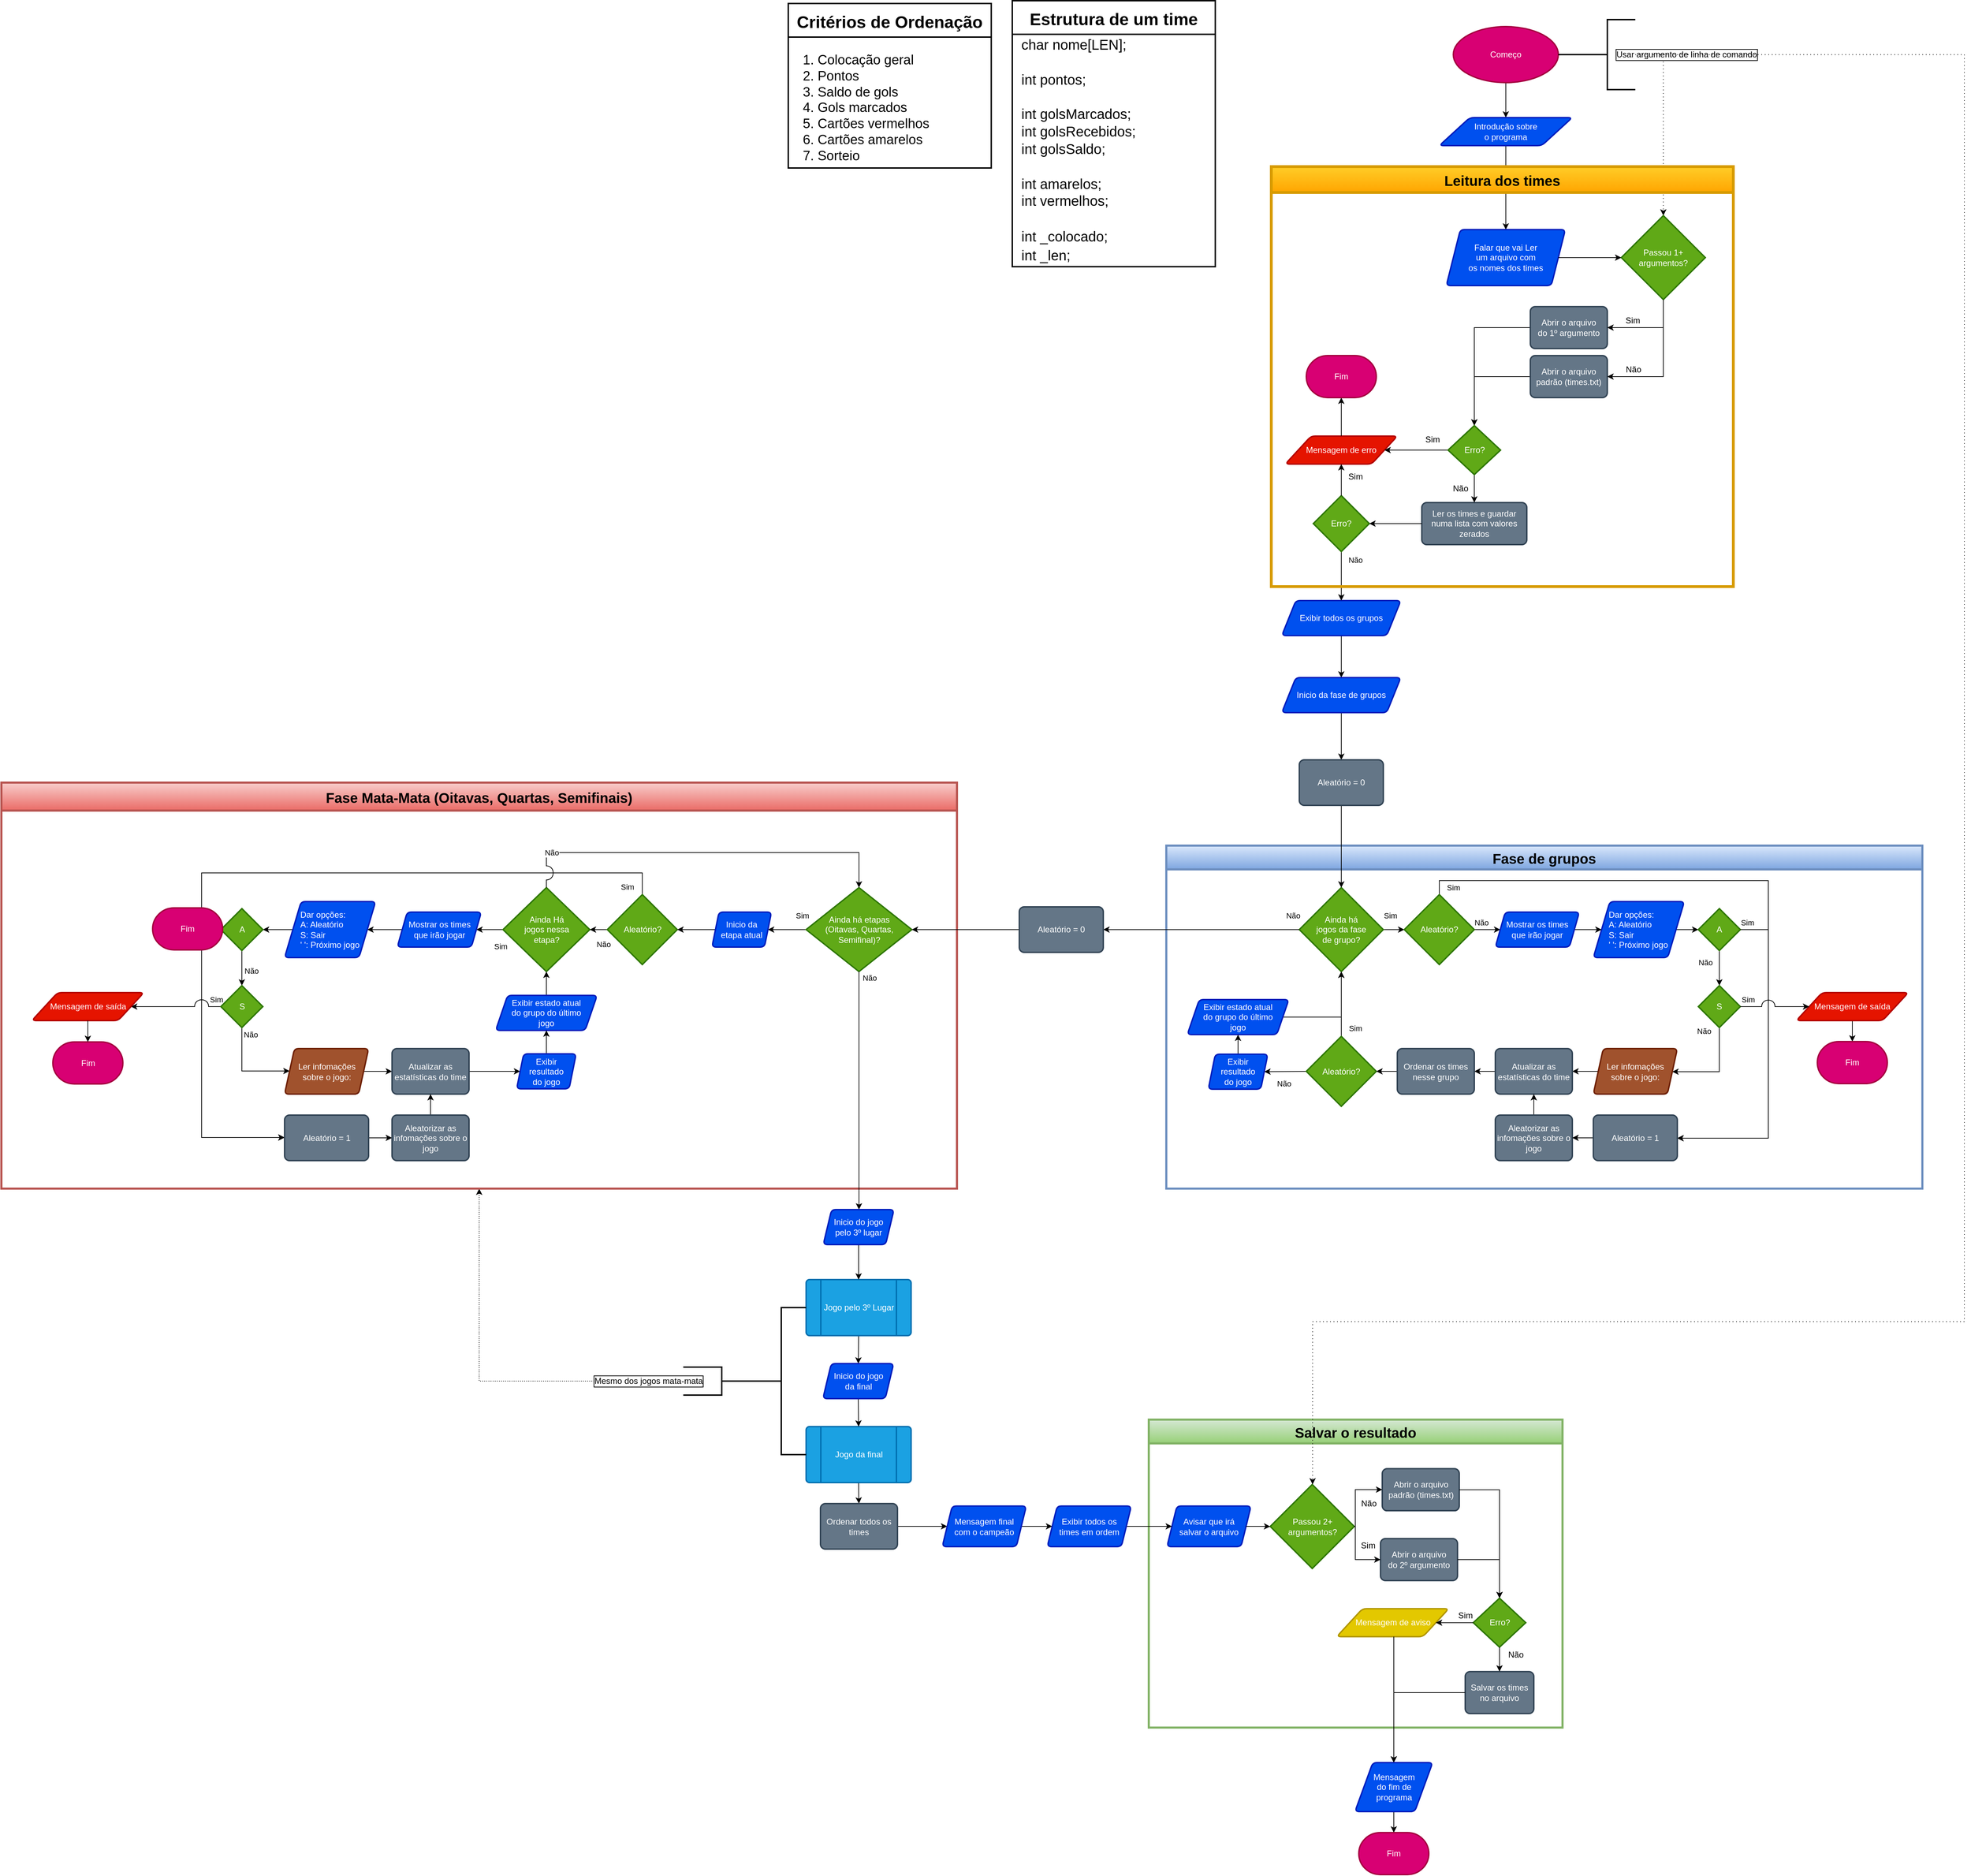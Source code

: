 <mxfile version="11.1.4" type="device"><diagram id="C5RBs43oDa-KdzZeNtuy" name="Page-1"><mxGraphModel dx="4677" dy="1220" grid="1" gridSize="10" guides="1" tooltips="1" connect="1" arrows="1" fold="1" page="0" pageScale="1" pageWidth="827" pageHeight="1169" background="none" math="0" shadow="0"><root><mxCell id="WIyWlLk6GJQsqaUBKTNV-0"/><mxCell id="WIyWlLk6GJQsqaUBKTNV-1" parent="WIyWlLk6GJQsqaUBKTNV-0"/><mxCell id="4KKNJmLYI9-8cIiT7GpF-13" value="" style="edgeStyle=orthogonalEdgeStyle;rounded=0;orthogonalLoop=1;jettySize=auto;html=1;labelBackgroundColor=none;" parent="WIyWlLk6GJQsqaUBKTNV-1" source="4KKNJmLYI9-8cIiT7GpF-0" target="4KKNJmLYI9-8cIiT7GpF-3" edge="1"><mxGeometry relative="1" as="geometry"/></mxCell><mxCell id="4KKNJmLYI9-8cIiT7GpF-0" value="Começo&lt;br&gt;" style="strokeWidth=2;html=1;shape=mxgraph.flowchart.start_1;whiteSpace=wrap;labelBackgroundColor=none;fillColor=#d80073;strokeColor=#A50040;fontColor=#ffffff;" parent="WIyWlLk6GJQsqaUBKTNV-1" vertex="1"><mxGeometry x="320" y="60" width="150" height="80" as="geometry"/></mxCell><mxCell id="4KKNJmLYI9-8cIiT7GpF-15" value="" style="edgeStyle=orthogonalEdgeStyle;rounded=0;orthogonalLoop=1;jettySize=auto;html=1;labelBackgroundColor=none;" parent="WIyWlLk6GJQsqaUBKTNV-1" source="4KKNJmLYI9-8cIiT7GpF-3" target="4KKNJmLYI9-8cIiT7GpF-4" edge="1"><mxGeometry relative="1" as="geometry"><Array as="points"><mxPoint x="395" y="290"/><mxPoint x="395" y="290"/></Array></mxGeometry></mxCell><mxCell id="4KKNJmLYI9-8cIiT7GpF-3" value="Introdução sobre&lt;br&gt;o programa" style="shape=parallelogram;html=1;strokeWidth=2;perimeter=parallelogramPerimeter;whiteSpace=wrap;rounded=1;arcSize=12;size=0.23;labelBackgroundColor=none;fillColor=#0050ef;strokeColor=#001DBC;fontColor=#ffffff;" parent="WIyWlLk6GJQsqaUBKTNV-1" vertex="1"><mxGeometry x="300" y="190" width="190" height="40" as="geometry"/></mxCell><mxCell id="4KKNJmLYI9-8cIiT7GpF-17" style="edgeStyle=orthogonalEdgeStyle;rounded=0;orthogonalLoop=1;jettySize=auto;html=1;dashed=1;dashPattern=1 4;labelBackgroundColor=none;exitX=1;exitY=0.5;exitDx=0;exitDy=0;exitPerimeter=0;" parent="WIyWlLk6GJQsqaUBKTNV-1" source="4KKNJmLYI9-8cIiT7GpF-9" target="4KKNJmLYI9-8cIiT7GpF-29" edge="1"><mxGeometry relative="1" as="geometry"><mxPoint x="615" y="320" as="targetPoint"/><Array as="points"><mxPoint x="620" y="100"/></Array></mxGeometry></mxCell><mxCell id="4KKNJmLYI9-8cIiT7GpF-40" value="" style="edgeStyle=none;rounded=0;orthogonalLoop=1;jettySize=auto;html=1;endArrow=none;endFill=0;strokeWidth=2;exitX=0;exitY=0.5;exitDx=0;exitDy=0;exitPerimeter=0;labelBackgroundColor=none;" parent="WIyWlLk6GJQsqaUBKTNV-1" source="4KKNJmLYI9-8cIiT7GpF-9" target="4KKNJmLYI9-8cIiT7GpF-0" edge="1"><mxGeometry relative="1" as="geometry"/></mxCell><mxCell id="4KKNJmLYI9-8cIiT7GpF-9" value="Usar argumento de linha de comando" style="strokeWidth=2;html=1;shape=mxgraph.flowchart.annotation_2;align=left;labelPosition=right;pointerEvents=1;labelBackgroundColor=#ffffff;labelBorderColor=#000000;spacingLeft=-30;" parent="WIyWlLk6GJQsqaUBKTNV-1" vertex="1"><mxGeometry x="500" y="50" width="80" height="100" as="geometry"/></mxCell><mxCell id="ThHWx_DRd1m2_2BMApdX-6" value="" style="edgeStyle=orthogonalEdgeStyle;rounded=0;orthogonalLoop=1;jettySize=auto;html=1;fontFamily=Helvetica;fontColor=#000000;" parent="WIyWlLk6GJQsqaUBKTNV-1" source="tAjJKzTiJruJCcyLKSuW-68" target="tAjJKzTiJruJCcyLKSuW-61" edge="1"><mxGeometry relative="1" as="geometry"><mxPoint x="160" y="1010" as="sourcePoint"/></mxGeometry></mxCell><mxCell id="tAjJKzTiJruJCcyLKSuW-69" value="" style="edgeStyle=elbowEdgeStyle;rounded=0;jumpStyle=arc;jumpSize=20;orthogonalLoop=1;jettySize=auto;html=1;" edge="1" parent="WIyWlLk6GJQsqaUBKTNV-1" source="ThHWx_DRd1m2_2BMApdX-1" target="tAjJKzTiJruJCcyLKSuW-68"><mxGeometry relative="1" as="geometry"/></mxCell><mxCell id="ThHWx_DRd1m2_2BMApdX-1" value="Exibir todos os grupos" style="shape=parallelogram;html=1;strokeWidth=2;perimeter=parallelogramPerimeter;whiteSpace=wrap;rounded=1;arcSize=12;size=0.118;fontSize=12;labelBackgroundColor=none;labelBorderColor=none;fillColor=#0050ef;strokeColor=#001DBC;fontColor=#ffffff;" parent="WIyWlLk6GJQsqaUBKTNV-1" vertex="1"><mxGeometry x="75" y="880" width="170" height="50" as="geometry"/></mxCell><mxCell id="ThHWx_DRd1m2_2BMApdX-4" value="Não" style="edgeStyle=orthogonalEdgeStyle;rounded=0;orthogonalLoop=1;jettySize=auto;html=1;fontFamily=Helvetica;fontColor=#000000;entryX=0.5;entryY=0;entryDx=0;entryDy=0;" parent="WIyWlLk6GJQsqaUBKTNV-1" source="4KKNJmLYI9-8cIiT7GpF-30" target="ThHWx_DRd1m2_2BMApdX-1" edge="1"><mxGeometry x="-0.667" y="20" relative="1" as="geometry"><mxPoint as="offset"/></mxGeometry></mxCell><mxCell id="UwZFbRNxTfKAi2FhcBrg-0" value="Leitura dos times" style="swimlane;labelBackgroundColor=none;fillColor=#ffcd28;strokeColor=#d79b00;strokeWidth=4;gradientColor=#ffa500;fontSize=20;startSize=37;" parent="WIyWlLk6GJQsqaUBKTNV-1" vertex="1"><mxGeometry x="60" y="260" width="660" height="600" as="geometry"><mxRectangle x="60" y="280" width="90" height="23" as="alternateBounds"/></mxGeometry></mxCell><mxCell id="4KKNJmLYI9-8cIiT7GpF-4" value="Falar que vai Ler&lt;br style=&quot;font-size: 12px;&quot;&gt;um arquivo com&lt;br style=&quot;font-size: 12px;&quot;&gt;os nomes dos times" style="shape=parallelogram;html=1;strokeWidth=2;perimeter=parallelogramPerimeter;whiteSpace=wrap;rounded=1;arcSize=12;size=0.118;fontSize=12;labelBackgroundColor=none;labelBorderColor=none;fillColor=#0050ef;strokeColor=#001DBC;fontColor=#ffffff;" parent="UwZFbRNxTfKAi2FhcBrg-0" vertex="1"><mxGeometry x="250" y="90" width="170" height="80" as="geometry"/></mxCell><mxCell id="4KKNJmLYI9-8cIiT7GpF-8" value="Ler os times e guardar numa lista com valores zerados" style="rounded=1;whiteSpace=wrap;html=1;absoluteArcSize=1;arcSize=14;strokeWidth=2;labelBackgroundColor=none;fontSize=12;labelBorderColor=none;fillColor=#647687;strokeColor=#314354;fontColor=#ffffff;" parent="UwZFbRNxTfKAi2FhcBrg-0" vertex="1"><mxGeometry x="215" y="480" width="150" height="60" as="geometry"/></mxCell><mxCell id="4KKNJmLYI9-8cIiT7GpF-26" style="edgeStyle=orthogonalEdgeStyle;rounded=0;orthogonalLoop=1;jettySize=auto;html=1;fontSize=12;labelBackgroundColor=none;labelBorderColor=none;" parent="UwZFbRNxTfKAi2FhcBrg-0" source="4KKNJmLYI9-8cIiT7GpF-18" target="tAjJKzTiJruJCcyLKSuW-153" edge="1"><mxGeometry relative="1" as="geometry"><Array as="points"><mxPoint x="290" y="230"/></Array><mxPoint x="250" y="320" as="targetPoint"/></mxGeometry></mxCell><mxCell id="4KKNJmLYI9-8cIiT7GpF-18" value="Abrir o arquivo&lt;br&gt;do 1º argumento" style="rounded=1;whiteSpace=wrap;html=1;absoluteArcSize=1;arcSize=14;strokeWidth=2;labelBackgroundColor=none;fontSize=12;labelBorderColor=none;fillColor=#647687;strokeColor=#314354;fontColor=#ffffff;" parent="UwZFbRNxTfKAi2FhcBrg-0" vertex="1"><mxGeometry x="370" y="200" width="110" height="60" as="geometry"/></mxCell><mxCell id="4KKNJmLYI9-8cIiT7GpF-25" style="edgeStyle=orthogonalEdgeStyle;rounded=0;orthogonalLoop=1;jettySize=auto;html=1;fontSize=12;labelBackgroundColor=none;labelBorderColor=none;entryX=0.5;entryY=0;entryDx=0;entryDy=0;entryPerimeter=0;" parent="UwZFbRNxTfKAi2FhcBrg-0" source="4KKNJmLYI9-8cIiT7GpF-19" target="tAjJKzTiJruJCcyLKSuW-153" edge="1"><mxGeometry relative="1" as="geometry"><Array as="points"><mxPoint x="290" y="300"/></Array><mxPoint x="290" y="340" as="targetPoint"/></mxGeometry></mxCell><mxCell id="4KKNJmLYI9-8cIiT7GpF-19" value="Abrir o arquivo padrão (times.txt)" style="rounded=1;whiteSpace=wrap;html=1;absoluteArcSize=1;arcSize=14;strokeWidth=2;labelBackgroundColor=none;fontSize=12;labelBorderColor=none;fillColor=#647687;strokeColor=#314354;fontColor=#ffffff;" parent="UwZFbRNxTfKAi2FhcBrg-0" vertex="1"><mxGeometry x="370" y="270" width="110" height="60" as="geometry"/></mxCell><mxCell id="4KKNJmLYI9-8cIiT7GpF-29" value="&lt;span style=&quot;font-size: 12px&quot;&gt;Passou 1+&lt;/span&gt;&lt;br style=&quot;font-size: 12px&quot;&gt;&lt;span style=&quot;font-size: 12px&quot;&gt;argumentos?&lt;br style=&quot;font-size: 12px&quot;&gt;&lt;/span&gt;" style="strokeWidth=2;html=1;shape=mxgraph.flowchart.decision;whiteSpace=wrap;labelBackgroundColor=none;fontSize=12;labelBorderColor=none;fillColor=#60a917;strokeColor=#2D7600;fontColor=#ffffff;" parent="UwZFbRNxTfKAi2FhcBrg-0" vertex="1"><mxGeometry x="500" y="70" width="120" height="120" as="geometry"/></mxCell><mxCell id="4KKNJmLYI9-8cIiT7GpF-16" value="" style="edgeStyle=orthogonalEdgeStyle;rounded=0;orthogonalLoop=1;jettySize=auto;html=1;fontSize=12;labelBackgroundColor=none;labelBorderColor=none;" parent="UwZFbRNxTfKAi2FhcBrg-0" source="4KKNJmLYI9-8cIiT7GpF-4" target="4KKNJmLYI9-8cIiT7GpF-29" edge="1"><mxGeometry relative="1" as="geometry"><mxPoint x="490" y="110" as="targetPoint"/></mxGeometry></mxCell><mxCell id="4KKNJmLYI9-8cIiT7GpF-21" value="Sim" style="edgeStyle=orthogonalEdgeStyle;rounded=0;orthogonalLoop=1;jettySize=auto;html=1;fontSize=12;labelBackgroundColor=none;labelBorderColor=none;" parent="UwZFbRNxTfKAi2FhcBrg-0" source="4KKNJmLYI9-8cIiT7GpF-29" target="4KKNJmLYI9-8cIiT7GpF-18" edge="1"><mxGeometry x="0.407" y="-10" relative="1" as="geometry"><mxPoint x="555" y="170" as="sourcePoint"/><Array as="points"><mxPoint x="560" y="230"/></Array><mxPoint as="offset"/></mxGeometry></mxCell><mxCell id="4KKNJmLYI9-8cIiT7GpF-22" value="Não" style="edgeStyle=orthogonalEdgeStyle;rounded=0;orthogonalLoop=1;jettySize=auto;html=1;fontSize=12;labelBackgroundColor=none;labelBorderColor=none;" parent="UwZFbRNxTfKAi2FhcBrg-0" source="4KKNJmLYI9-8cIiT7GpF-29" target="4KKNJmLYI9-8cIiT7GpF-19" edge="1"><mxGeometry x="0.61" y="-10" relative="1" as="geometry"><mxPoint x="555" y="170" as="sourcePoint"/><Array as="points"><mxPoint x="560" y="300"/></Array><mxPoint as="offset"/></mxGeometry></mxCell><mxCell id="4KKNJmLYI9-8cIiT7GpF-30" value="Erro?" style="strokeWidth=2;html=1;shape=mxgraph.flowchart.decision;whiteSpace=wrap;labelBackgroundColor=none;fontSize=12;labelBorderColor=none;fillColor=#60a917;strokeColor=#2D7600;fontColor=#ffffff;" parent="UwZFbRNxTfKAi2FhcBrg-0" vertex="1"><mxGeometry x="60" y="470" width="80" height="80" as="geometry"/></mxCell><mxCell id="4KKNJmLYI9-8cIiT7GpF-28" value="" style="edgeStyle=orthogonalEdgeStyle;rounded=0;orthogonalLoop=1;jettySize=auto;html=1;fontSize=12;labelBackgroundColor=none;labelBorderColor=none;" parent="UwZFbRNxTfKAi2FhcBrg-0" source="4KKNJmLYI9-8cIiT7GpF-8" target="4KKNJmLYI9-8cIiT7GpF-30" edge="1"><mxGeometry relative="1" as="geometry"><mxPoint x="140" y="265" as="targetPoint"/><Array as="points"><mxPoint x="240" y="510"/><mxPoint x="240" y="510"/></Array></mxGeometry></mxCell><mxCell id="4KKNJmLYI9-8cIiT7GpF-31" value="Mensagem de erro" style="shape=parallelogram;html=1;strokeWidth=2;perimeter=parallelogramPerimeter;whiteSpace=wrap;rounded=1;arcSize=12;size=0.23;labelBackgroundColor=none;fontSize=12;labelBorderColor=none;fillColor=#e51400;strokeColor=#B20000;fontColor=#ffffff;" parent="UwZFbRNxTfKAi2FhcBrg-0" vertex="1"><mxGeometry x="20" y="385" width="160" height="40" as="geometry"/></mxCell><mxCell id="4KKNJmLYI9-8cIiT7GpF-32" value="Sim" style="edgeStyle=orthogonalEdgeStyle;rounded=0;orthogonalLoop=1;jettySize=auto;html=1;fontSize=12;labelBackgroundColor=none;labelBorderColor=none;" parent="UwZFbRNxTfKAi2FhcBrg-0" source="4KKNJmLYI9-8cIiT7GpF-30" target="4KKNJmLYI9-8cIiT7GpF-31" edge="1"><mxGeometry x="0.2" y="-20" relative="1" as="geometry"><Array as="points"/><mxPoint as="offset"/><mxPoint x="100" y="240" as="targetPoint"/></mxGeometry></mxCell><mxCell id="4KKNJmLYI9-8cIiT7GpF-34" style="edgeStyle=orthogonalEdgeStyle;rounded=0;orthogonalLoop=1;jettySize=auto;html=1;fontSize=12;labelBackgroundColor=none;labelBorderColor=none;" parent="UwZFbRNxTfKAi2FhcBrg-0" source="4KKNJmLYI9-8cIiT7GpF-31" target="4KKNJmLYI9-8cIiT7GpF-36" edge="1"><mxGeometry relative="1" as="geometry"><mxPoint x="100" y="160" as="targetPoint"/><mxPoint x="100" y="200" as="sourcePoint"/></mxGeometry></mxCell><mxCell id="4KKNJmLYI9-8cIiT7GpF-36" value="Fim" style="strokeWidth=2;html=1;shape=mxgraph.flowchart.terminator;whiteSpace=wrap;labelBackgroundColor=none;fontSize=12;labelBorderColor=none;fillColor=#d80073;strokeColor=#A50040;fontColor=#ffffff;" parent="UwZFbRNxTfKAi2FhcBrg-0" vertex="1"><mxGeometry x="50" y="270" width="100" height="60" as="geometry"/></mxCell><mxCell id="tAjJKzTiJruJCcyLKSuW-154" value="&lt;font style=&quot;font-size: 12px;&quot;&gt;Sim&lt;br style=&quot;font-size: 12px;&quot;&gt;&lt;/font&gt;" style="edgeStyle=orthogonalEdgeStyle;rounded=0;jumpStyle=arc;jumpSize=20;orthogonalLoop=1;jettySize=auto;html=1;fontSize=12;" edge="1" parent="UwZFbRNxTfKAi2FhcBrg-0" source="tAjJKzTiJruJCcyLKSuW-153" target="4KKNJmLYI9-8cIiT7GpF-31"><mxGeometry x="-0.505" y="-15" relative="1" as="geometry"><mxPoint as="offset"/></mxGeometry></mxCell><mxCell id="tAjJKzTiJruJCcyLKSuW-155" value="Não" style="edgeStyle=orthogonalEdgeStyle;rounded=0;jumpStyle=arc;jumpSize=20;orthogonalLoop=1;jettySize=auto;html=1;fontSize=12;" edge="1" parent="UwZFbRNxTfKAi2FhcBrg-0" source="tAjJKzTiJruJCcyLKSuW-153" target="4KKNJmLYI9-8cIiT7GpF-8"><mxGeometry y="-20" relative="1" as="geometry"><mxPoint as="offset"/></mxGeometry></mxCell><mxCell id="tAjJKzTiJruJCcyLKSuW-153" value="Erro?" style="strokeWidth=2;html=1;shape=mxgraph.flowchart.decision;whiteSpace=wrap;labelBackgroundColor=none;fontSize=12;labelBorderColor=none;fillColor=#60a917;strokeColor=#2D7600;fontColor=#ffffff;" vertex="1" parent="UwZFbRNxTfKAi2FhcBrg-0"><mxGeometry x="252.5" y="370" width="75" height="70" as="geometry"/></mxCell><mxCell id="ThHWx_DRd1m2_2BMApdX-0" value="Fase de grupos" style="swimlane;labelBackgroundColor=none;fontFamily=Helvetica;align=center;fillColor=#dae8fc;strokeColor=#6c8ebf;strokeWidth=3;gradientColor=#7ea6e0;fontSize=20;startSize=34;" parent="WIyWlLk6GJQsqaUBKTNV-1" vertex="1"><mxGeometry x="-90" y="1230" width="1080" height="490" as="geometry"/></mxCell><mxCell id="ThHWx_DRd1m2_2BMApdX-8" value="Sim" style="edgeStyle=orthogonalEdgeStyle;rounded=0;orthogonalLoop=1;jettySize=auto;html=1;fontFamily=Helvetica;fontColor=#000000;" parent="ThHWx_DRd1m2_2BMApdX-0" source="ThHWx_DRd1m2_2BMApdX-5" target="ThHWx_DRd1m2_2BMApdX-7" edge="1"><mxGeometry x="0.2" y="20" relative="1" as="geometry"><mxPoint as="offset"/></mxGeometry></mxCell><mxCell id="ThHWx_DRd1m2_2BMApdX-5" value="Ainda há jogos da fase de grupo?" style="strokeWidth=2;html=1;shape=mxgraph.flowchart.decision;whiteSpace=wrap;labelBackgroundColor=none;fontFamily=Helvetica;fontColor=#ffffff;align=center;fillColor=#60a917;strokeColor=#2D7600;spacing=25;" parent="ThHWx_DRd1m2_2BMApdX-0" vertex="1"><mxGeometry x="190" y="60" width="120" height="120" as="geometry"/></mxCell><mxCell id="ThHWx_DRd1m2_2BMApdX-23" value="Não" style="edgeStyle=orthogonalEdgeStyle;rounded=0;orthogonalLoop=1;jettySize=auto;html=1;fontFamily=Helvetica;fontColor=#000000;" parent="ThHWx_DRd1m2_2BMApdX-0" source="ThHWx_DRd1m2_2BMApdX-7" target="ThHWx_DRd1m2_2BMApdX-21" edge="1"><mxGeometry x="0.051" y="10" relative="1" as="geometry"><mxPoint as="offset"/></mxGeometry></mxCell><mxCell id="ThHWx_DRd1m2_2BMApdX-49" value="Sim" style="edgeStyle=orthogonalEdgeStyle;rounded=0;jumpStyle=arc;jumpSize=19;orthogonalLoop=1;jettySize=auto;html=1;fontFamily=Helvetica;fontColor=#000000;" parent="ThHWx_DRd1m2_2BMApdX-0" source="ThHWx_DRd1m2_2BMApdX-7" target="ThHWx_DRd1m2_2BMApdX-55" edge="1"><mxGeometry x="-0.92" y="-10" relative="1" as="geometry"><mxPoint x="770" y="418" as="targetPoint"/><Array as="points"><mxPoint x="390" y="50"/><mxPoint x="860" y="50"/><mxPoint x="860" y="418"/></Array><mxPoint as="offset"/></mxGeometry></mxCell><mxCell id="ThHWx_DRd1m2_2BMApdX-7" value="Aleatório?" style="strokeWidth=2;html=1;shape=mxgraph.flowchart.decision;whiteSpace=wrap;labelBackgroundColor=none;fontFamily=Helvetica;fontColor=#ffffff;align=center;fillColor=#60a917;strokeColor=#2D7600;" parent="ThHWx_DRd1m2_2BMApdX-0" vertex="1"><mxGeometry x="340" y="70" width="100" height="100" as="geometry"/></mxCell><mxCell id="ThHWx_DRd1m2_2BMApdX-18" value="" style="edgeStyle=orthogonalEdgeStyle;rounded=0;orthogonalLoop=1;jettySize=auto;html=1;fontFamily=Helvetica;fontColor=#000000;" parent="ThHWx_DRd1m2_2BMApdX-0" source="ThHWx_DRd1m2_2BMApdX-9" target="ThHWx_DRd1m2_2BMApdX-10" edge="1"><mxGeometry relative="1" as="geometry"/></mxCell><mxCell id="ThHWx_DRd1m2_2BMApdX-9" value="&lt;blockquote style=&quot;margin: 0 0 0 40px ; border: none ; padding: 0px&quot;&gt;&lt;/blockquote&gt;&lt;span&gt;Dar opções:&lt;/span&gt;&lt;br&gt;&lt;blockquote style=&quot;margin: 0 0 0 40px ; border: none ; padding: 0px&quot;&gt;&lt;/blockquote&gt;&lt;span&gt;A: Aleatório&lt;/span&gt;&lt;br&gt;S: Sair&lt;br&gt;' ': Próximo jogo" style="shape=parallelogram;html=1;strokeWidth=2;perimeter=parallelogramPerimeter;whiteSpace=wrap;rounded=1;arcSize=12;size=0.182;fontSize=12;labelBackgroundColor=none;labelBorderColor=none;fillColor=#0050ef;strokeColor=#001DBC;fontColor=#ffffff;align=left;spacingLeft=20;" parent="ThHWx_DRd1m2_2BMApdX-0" vertex="1"><mxGeometry x="610" y="80" width="130" height="80" as="geometry"/></mxCell><mxCell id="ThHWx_DRd1m2_2BMApdX-19" value="Não" style="edgeStyle=orthogonalEdgeStyle;rounded=0;orthogonalLoop=1;jettySize=auto;html=1;fontFamily=Helvetica;fontColor=#000000;" parent="ThHWx_DRd1m2_2BMApdX-0" source="ThHWx_DRd1m2_2BMApdX-10" target="ThHWx_DRd1m2_2BMApdX-17" edge="1"><mxGeometry x="-0.333" y="-20" relative="1" as="geometry"><mxPoint as="offset"/></mxGeometry></mxCell><mxCell id="ThHWx_DRd1m2_2BMApdX-10" value="A" style="strokeWidth=2;html=1;shape=mxgraph.flowchart.decision;whiteSpace=wrap;labelBackgroundColor=none;fontFamily=Helvetica;fontColor=#ffffff;align=center;fillColor=#60a917;strokeColor=#2D7600;" parent="ThHWx_DRd1m2_2BMApdX-0" vertex="1"><mxGeometry x="760" y="90" width="60" height="60" as="geometry"/></mxCell><mxCell id="ThHWx_DRd1m2_2BMApdX-27" value="Não" style="edgeStyle=orthogonalEdgeStyle;rounded=0;orthogonalLoop=1;jettySize=auto;html=1;fontFamily=Helvetica;fontColor=#000000;" parent="ThHWx_DRd1m2_2BMApdX-0" target="ThHWx_DRd1m2_2BMApdX-25" edge="1" source="ThHWx_DRd1m2_2BMApdX-17"><mxGeometry x="0.302" y="-58" relative="1" as="geometry"><mxPoint x="790" y="245" as="sourcePoint"/><Array as="points"><mxPoint x="790" y="323"/></Array><mxPoint as="offset"/></mxGeometry></mxCell><mxCell id="ThHWx_DRd1m2_2BMApdX-17" value="S" style="strokeWidth=2;html=1;shape=mxgraph.flowchart.decision;whiteSpace=wrap;labelBackgroundColor=none;fontFamily=Helvetica;fontColor=#ffffff;align=center;fillColor=#60a917;strokeColor=#2D7600;" parent="ThHWx_DRd1m2_2BMApdX-0" vertex="1"><mxGeometry x="760" y="200" width="60" height="60" as="geometry"/></mxCell><mxCell id="ThHWx_DRd1m2_2BMApdX-22" value="" style="edgeStyle=orthogonalEdgeStyle;rounded=0;orthogonalLoop=1;jettySize=auto;html=1;fontFamily=Helvetica;fontColor=#000000;" parent="ThHWx_DRd1m2_2BMApdX-0" source="ThHWx_DRd1m2_2BMApdX-21" target="ThHWx_DRd1m2_2BMApdX-9" edge="1"><mxGeometry relative="1" as="geometry"/></mxCell><mxCell id="ThHWx_DRd1m2_2BMApdX-21" value="Mostrar os times&lt;br&gt;que irão jogar" style="shape=parallelogram;html=1;strokeWidth=2;perimeter=parallelogramPerimeter;whiteSpace=wrap;rounded=1;arcSize=12;size=0.118;fontSize=12;labelBackgroundColor=none;labelBorderColor=none;fillColor=#0050ef;strokeColor=#001DBC;fontColor=#ffffff;align=center;" parent="ThHWx_DRd1m2_2BMApdX-0" vertex="1"><mxGeometry x="470" y="95" width="120" height="50" as="geometry"/></mxCell><mxCell id="ThHWx_DRd1m2_2BMApdX-31" value="" style="edgeStyle=orthogonalEdgeStyle;rounded=0;orthogonalLoop=1;jettySize=auto;html=1;fontFamily=Helvetica;fontColor=#000000;" parent="ThHWx_DRd1m2_2BMApdX-0" source="ThHWx_DRd1m2_2BMApdX-25" target="ThHWx_DRd1m2_2BMApdX-26" edge="1"><mxGeometry relative="1" as="geometry"/></mxCell><mxCell id="ThHWx_DRd1m2_2BMApdX-25" value="Ler infomações&lt;br&gt;sobre o jogo:" style="shape=parallelogram;html=1;strokeWidth=2;perimeter=parallelogramPerimeter;whiteSpace=wrap;rounded=1;arcSize=12;size=0.118;fontSize=12;labelBackgroundColor=none;labelBorderColor=none;fillColor=#a0522d;strokeColor=#6D1F00;fontColor=#ffffff;align=center;" parent="ThHWx_DRd1m2_2BMApdX-0" vertex="1"><mxGeometry x="610" y="290" width="120" height="65" as="geometry"/></mxCell><mxCell id="ThHWx_DRd1m2_2BMApdX-39" value="" style="edgeStyle=orthogonalEdgeStyle;rounded=0;orthogonalLoop=1;jettySize=auto;html=1;fontFamily=Helvetica;fontColor=#000000;" parent="ThHWx_DRd1m2_2BMApdX-0" source="ThHWx_DRd1m2_2BMApdX-26" target="ThHWx_DRd1m2_2BMApdX-38" edge="1"><mxGeometry relative="1" as="geometry"/></mxCell><mxCell id="ThHWx_DRd1m2_2BMApdX-26" value="Atualizar as estatísticas do time" style="rounded=1;whiteSpace=wrap;html=1;absoluteArcSize=1;arcSize=14;strokeWidth=2;labelBackgroundColor=none;fontSize=12;labelBorderColor=none;fillColor=#647687;strokeColor=#314354;fontColor=#ffffff;" parent="ThHWx_DRd1m2_2BMApdX-0" vertex="1"><mxGeometry x="470" y="290" width="110" height="65" as="geometry"/></mxCell><mxCell id="ThHWx_DRd1m2_2BMApdX-30" style="edgeStyle=orthogonalEdgeStyle;rounded=0;orthogonalLoop=1;jettySize=auto;html=1;fontFamily=Helvetica;fontColor=#000000;" parent="ThHWx_DRd1m2_2BMApdX-0" source="ThHWx_DRd1m2_2BMApdX-29" target="ThHWx_DRd1m2_2BMApdX-26" edge="1"><mxGeometry relative="1" as="geometry"/></mxCell><mxCell id="ThHWx_DRd1m2_2BMApdX-29" value="Aleatorizar as infomações sobre o jogo" style="rounded=1;whiteSpace=wrap;html=1;absoluteArcSize=1;arcSize=14;strokeWidth=2;labelBackgroundColor=none;fontSize=12;labelBorderColor=none;fillColor=#647687;strokeColor=#314354;fontColor=#ffffff;" parent="ThHWx_DRd1m2_2BMApdX-0" vertex="1"><mxGeometry x="470" y="385" width="110" height="65" as="geometry"/></mxCell><mxCell id="ThHWx_DRd1m2_2BMApdX-28" value="Sim" style="edgeStyle=orthogonalEdgeStyle;rounded=0;orthogonalLoop=1;jettySize=auto;html=1;fontFamily=Helvetica;fontColor=#000000;" parent="ThHWx_DRd1m2_2BMApdX-0" source="ThHWx_DRd1m2_2BMApdX-10" target="ThHWx_DRd1m2_2BMApdX-55" edge="1"><mxGeometry x="-0.959" y="10" relative="1" as="geometry"><mxPoint x="760" y="410" as="targetPoint"/><Array as="points"><mxPoint x="860" y="120"/><mxPoint x="860" y="418"/></Array><mxPoint as="offset"/></mxGeometry></mxCell><mxCell id="ThHWx_DRd1m2_2BMApdX-35" value="" style="edgeStyle=orthogonalEdgeStyle;rounded=0;orthogonalLoop=1;jettySize=auto;html=1;fontFamily=Helvetica;fontColor=#000000;" parent="ThHWx_DRd1m2_2BMApdX-0" target="ThHWx_DRd1m2_2BMApdX-33" edge="1" source="ThHWx_DRd1m2_2BMApdX-32"><mxGeometry relative="1" as="geometry"><mxPoint x="970" y="250" as="sourcePoint"/><Array as="points"/></mxGeometry></mxCell><mxCell id="ThHWx_DRd1m2_2BMApdX-32" value="Mensagem de saída" style="shape=parallelogram;html=1;strokeWidth=2;perimeter=parallelogramPerimeter;whiteSpace=wrap;rounded=1;arcSize=12;size=0.23;labelBackgroundColor=none;fontSize=12;labelBorderColor=none;fillColor=#e51400;strokeColor=#B20000;fontColor=#ffffff;" parent="ThHWx_DRd1m2_2BMApdX-0" vertex="1"><mxGeometry x="900" y="210" width="160" height="40" as="geometry"/></mxCell><mxCell id="ThHWx_DRd1m2_2BMApdX-33" value="Fim" style="strokeWidth=2;html=1;shape=mxgraph.flowchart.terminator;whiteSpace=wrap;labelBackgroundColor=none;fontSize=12;labelBorderColor=none;fillColor=#d80073;strokeColor=#A50040;fontColor=#ffffff;" parent="ThHWx_DRd1m2_2BMApdX-0" vertex="1"><mxGeometry x="930" y="280" width="100" height="60" as="geometry"/></mxCell><mxCell id="ThHWx_DRd1m2_2BMApdX-48" value="Sim" style="edgeStyle=orthogonalEdgeStyle;rounded=0;jumpStyle=arc;jumpSize=19;orthogonalLoop=1;jettySize=auto;html=1;fontFamily=Helvetica;fontColor=#000000;" parent="ThHWx_DRd1m2_2BMApdX-0" source="ThHWx_DRd1m2_2BMApdX-36" target="ThHWx_DRd1m2_2BMApdX-5" edge="1"><mxGeometry x="-0.73" y="-20" relative="1" as="geometry"><mxPoint y="1" as="offset"/></mxGeometry></mxCell><mxCell id="ThHWx_DRd1m2_2BMApdX-53" value="Não" style="edgeStyle=orthogonalEdgeStyle;rounded=0;jumpStyle=arc;jumpSize=19;orthogonalLoop=1;jettySize=auto;html=1;fontFamily=Helvetica;fontColor=#000000;" parent="ThHWx_DRd1m2_2BMApdX-0" source="ThHWx_DRd1m2_2BMApdX-36" target="tAjJKzTiJruJCcyLKSuW-55" edge="1"><mxGeometry x="0.096" y="17" relative="1" as="geometry"><Array as="points"/><mxPoint as="offset"/><mxPoint x="150" y="400" as="targetPoint"/></mxGeometry></mxCell><mxCell id="ThHWx_DRd1m2_2BMApdX-36" value="Aleatório?" style="strokeWidth=2;html=1;shape=mxgraph.flowchart.decision;whiteSpace=wrap;labelBackgroundColor=none;fontFamily=Helvetica;fontColor=#ffffff;align=center;fillColor=#60a917;strokeColor=#2D7600;" parent="ThHWx_DRd1m2_2BMApdX-0" vertex="1"><mxGeometry x="200" y="272.5" width="100" height="100" as="geometry"/></mxCell><mxCell id="ThHWx_DRd1m2_2BMApdX-40" value="" style="edgeStyle=orthogonalEdgeStyle;rounded=0;orthogonalLoop=1;jettySize=auto;html=1;fontFamily=Helvetica;fontColor=#000000;" parent="ThHWx_DRd1m2_2BMApdX-0" source="ThHWx_DRd1m2_2BMApdX-38" target="ThHWx_DRd1m2_2BMApdX-36" edge="1"><mxGeometry relative="1" as="geometry"/></mxCell><mxCell id="ThHWx_DRd1m2_2BMApdX-38" value="Ordenar os times&lt;br&gt;nesse grupo" style="rounded=1;whiteSpace=wrap;html=1;absoluteArcSize=1;arcSize=14;strokeWidth=2;labelBackgroundColor=none;fontSize=12;labelBorderColor=none;fillColor=#647687;strokeColor=#314354;fontColor=#ffffff;align=center;" parent="ThHWx_DRd1m2_2BMApdX-0" vertex="1"><mxGeometry x="330" y="290" width="110" height="65" as="geometry"/></mxCell><mxCell id="ThHWx_DRd1m2_2BMApdX-34" value="Sim" style="edgeStyle=orthogonalEdgeStyle;rounded=0;orthogonalLoop=1;jettySize=auto;html=1;fontFamily=Helvetica;fontColor=#000000;jumpStyle=arc;jumpSize=19;entryX=0;entryY=0.5;entryDx=0;entryDy=0;" parent="ThHWx_DRd1m2_2BMApdX-0" source="ThHWx_DRd1m2_2BMApdX-17" target="ThHWx_DRd1m2_2BMApdX-32" edge="1"><mxGeometry x="-0.774" y="10" relative="1" as="geometry"><mxPoint x="908.4" y="230" as="targetPoint"/><mxPoint as="offset"/></mxGeometry></mxCell><mxCell id="ThHWx_DRd1m2_2BMApdX-54" style="rounded=0;jumpStyle=arc;jumpSize=19;orthogonalLoop=1;jettySize=auto;html=1;fontFamily=Helvetica;fontColor=#000000;edgeStyle=elbowEdgeStyle;" parent="ThHWx_DRd1m2_2BMApdX-0" source="ThHWx_DRd1m2_2BMApdX-50" target="ThHWx_DRd1m2_2BMApdX-5" edge="1"><mxGeometry relative="1" as="geometry"><Array as="points"><mxPoint x="250" y="180"/></Array></mxGeometry></mxCell><mxCell id="ThHWx_DRd1m2_2BMApdX-50" value="Exibir estado atual do grupo do último jogo" style="shape=parallelogram;html=1;strokeWidth=2;perimeter=parallelogramPerimeter;whiteSpace=wrap;rounded=1;arcSize=12;size=0.118;fontSize=12;labelBackgroundColor=none;labelBorderColor=none;fillColor=#0050ef;strokeColor=#001DBC;fontColor=#ffffff;align=center;spacingLeft=20;spacingRight=20;" parent="ThHWx_DRd1m2_2BMApdX-0" vertex="1"><mxGeometry x="30" y="220" width="145" height="50" as="geometry"/></mxCell><mxCell id="ThHWx_DRd1m2_2BMApdX-56" value="" style="edgeStyle=orthogonalEdgeStyle;rounded=0;jumpStyle=arc;jumpSize=19;orthogonalLoop=1;jettySize=auto;html=1;fontFamily=Helvetica;fontColor=#000000;" parent="ThHWx_DRd1m2_2BMApdX-0" source="ThHWx_DRd1m2_2BMApdX-55" target="ThHWx_DRd1m2_2BMApdX-29" edge="1"><mxGeometry relative="1" as="geometry"/></mxCell><mxCell id="ThHWx_DRd1m2_2BMApdX-55" value="Aleatório = 1" style="rounded=1;whiteSpace=wrap;html=1;absoluteArcSize=1;arcSize=14;strokeWidth=2;labelBackgroundColor=none;fontSize=12;labelBorderColor=none;fillColor=#647687;strokeColor=#314354;fontColor=#ffffff;align=center;" parent="ThHWx_DRd1m2_2BMApdX-0" vertex="1"><mxGeometry x="610" y="385" width="120" height="65" as="geometry"/></mxCell><mxCell id="tAjJKzTiJruJCcyLKSuW-56" style="edgeStyle=orthogonalEdgeStyle;rounded=0;jumpStyle=arc;jumpSize=20;orthogonalLoop=1;jettySize=auto;html=1;" edge="1" parent="ThHWx_DRd1m2_2BMApdX-0" source="tAjJKzTiJruJCcyLKSuW-55" target="ThHWx_DRd1m2_2BMApdX-50"><mxGeometry relative="1" as="geometry"/></mxCell><mxCell id="tAjJKzTiJruJCcyLKSuW-55" value="Exibir resultado do jogo" style="shape=parallelogram;html=1;strokeWidth=2;perimeter=parallelogramPerimeter;whiteSpace=wrap;rounded=1;arcSize=12;size=0.118;fontSize=12;labelBackgroundColor=none;labelBorderColor=none;fillColor=#0050ef;strokeColor=#001DBC;fontColor=#ffffff;align=center;spacingLeft=20;spacingRight=20;" vertex="1" parent="ThHWx_DRd1m2_2BMApdX-0"><mxGeometry x="60" y="298" width="85" height="50" as="geometry"/></mxCell><mxCell id="ThHWx_DRd1m2_2BMApdX-57" value="Não" style="edgeStyle=orthogonalEdgeStyle;rounded=0;jumpStyle=arc;jumpSize=19;orthogonalLoop=1;jettySize=auto;html=1;fontFamily=Helvetica;fontColor=#000000;" parent="WIyWlLk6GJQsqaUBKTNV-1" source="ThHWx_DRd1m2_2BMApdX-5" edge="1" target="tAjJKzTiJruJCcyLKSuW-63"><mxGeometry x="-0.933" y="-20" relative="1" as="geometry"><mxPoint x="-130" y="1050" as="targetPoint"/><mxPoint as="offset"/></mxGeometry></mxCell><mxCell id="tAjJKzTiJruJCcyLKSuW-100" style="edgeStyle=orthogonalEdgeStyle;rounded=0;jumpStyle=arc;jumpSize=20;orthogonalLoop=1;jettySize=auto;html=1;fontSize=24;dashed=1;dashPattern=1 2;endArrow=none;endFill=0;startArrow=classic;startFill=1;" edge="1" parent="WIyWlLk6GJQsqaUBKTNV-1" source="tAjJKzTiJruJCcyLKSuW-0" target="tAjJKzTiJruJCcyLKSuW-74"><mxGeometry relative="1" as="geometry"><Array as="points"><mxPoint x="-1072" y="1995"/></Array></mxGeometry></mxCell><mxCell id="tAjJKzTiJruJCcyLKSuW-0" value="Fase Mata-Mata (Oitavas, Quartas, Semifinais)" style="swimlane;fillColor=#f8cecc;strokeColor=#b85450;gradientColor=#ea6b66;strokeWidth=3;startSize=40;fontSize=20;" vertex="1" parent="WIyWlLk6GJQsqaUBKTNV-1"><mxGeometry x="-1754" y="1140" width="1365" height="580" as="geometry"/></mxCell><mxCell id="tAjJKzTiJruJCcyLKSuW-38" value="Sim" style="edgeStyle=orthogonalEdgeStyle;rounded=0;orthogonalLoop=1;jettySize=auto;html=1;" edge="1" parent="tAjJKzTiJruJCcyLKSuW-0" source="tAjJKzTiJruJCcyLKSuW-1" target="tAjJKzTiJruJCcyLKSuW-70"><mxGeometry x="-0.798" y="-20" relative="1" as="geometry"><mxPoint x="1114" y="210" as="targetPoint"/><mxPoint as="offset"/></mxGeometry></mxCell><mxCell id="tAjJKzTiJruJCcyLKSuW-1" value="Ainda há etapas (Oitavas, Quartas, Semifinal)?" style="strokeWidth=2;html=1;shape=mxgraph.flowchart.decision;whiteSpace=wrap;labelBackgroundColor=none;fontFamily=Helvetica;fontColor=#ffffff;align=center;fillColor=#60a917;strokeColor=#2D7600;spacing=25;" vertex="1" parent="tAjJKzTiJruJCcyLKSuW-0"><mxGeometry x="1149.5" y="150" width="151" height="120" as="geometry"/></mxCell><mxCell id="tAjJKzTiJruJCcyLKSuW-40" value="Sim" style="edgeStyle=orthogonalEdgeStyle;rounded=0;orthogonalLoop=1;jettySize=auto;html=1;" edge="1" parent="tAjJKzTiJruJCcyLKSuW-0" source="tAjJKzTiJruJCcyLKSuW-2" target="tAjJKzTiJruJCcyLKSuW-14"><mxGeometry x="0.02" y="-22" relative="1" as="geometry"><mxPoint x="8" y="2" as="offset"/></mxGeometry></mxCell><mxCell id="tAjJKzTiJruJCcyLKSuW-2" value="Ainda Há jogos nessa etapa?" style="strokeWidth=2;html=1;shape=mxgraph.flowchart.decision;whiteSpace=wrap;labelBackgroundColor=none;fontFamily=Helvetica;fontColor=#ffffff;align=center;fillColor=#60a917;strokeColor=#2D7600;spacing=25;" vertex="1" parent="tAjJKzTiJruJCcyLKSuW-0"><mxGeometry x="716.5" y="150" width="124" height="120" as="geometry"/></mxCell><mxCell id="tAjJKzTiJruJCcyLKSuW-41" value="" style="edgeStyle=orthogonalEdgeStyle;rounded=0;orthogonalLoop=1;jettySize=auto;html=1;" edge="1" parent="tAjJKzTiJruJCcyLKSuW-0" source="tAjJKzTiJruJCcyLKSuW-14" target="tAjJKzTiJruJCcyLKSuW-8"><mxGeometry relative="1" as="geometry"/></mxCell><mxCell id="tAjJKzTiJruJCcyLKSuW-14" value="Mostrar os times&lt;br&gt;que irão jogar" style="shape=parallelogram;html=1;strokeWidth=2;perimeter=parallelogramPerimeter;whiteSpace=wrap;rounded=1;arcSize=12;size=0.118;fontSize=12;labelBackgroundColor=none;labelBorderColor=none;fillColor=#0050ef;strokeColor=#001DBC;fontColor=#ffffff;align=center;" vertex="1" parent="tAjJKzTiJruJCcyLKSuW-0"><mxGeometry x="565.5" y="185" width="120" height="50" as="geometry"/></mxCell><mxCell id="tAjJKzTiJruJCcyLKSuW-42" value="" style="edgeStyle=orthogonalEdgeStyle;rounded=0;orthogonalLoop=1;jettySize=auto;html=1;" edge="1" parent="tAjJKzTiJruJCcyLKSuW-0" source="tAjJKzTiJruJCcyLKSuW-8" target="tAjJKzTiJruJCcyLKSuW-10"><mxGeometry relative="1" as="geometry"/></mxCell><mxCell id="tAjJKzTiJruJCcyLKSuW-8" value="&lt;blockquote style=&quot;margin: 0 0 0 40px ; border: none ; padding: 0px&quot;&gt;&lt;/blockquote&gt;&lt;span&gt;Dar opções:&lt;/span&gt;&lt;br&gt;&lt;blockquote style=&quot;margin: 0 0 0 40px ; border: none ; padding: 0px&quot;&gt;&lt;/blockquote&gt;&lt;span&gt;A: Aleatório&lt;/span&gt;&lt;br&gt;S: Sair&lt;br&gt;' ': Próximo jogo" style="shape=parallelogram;html=1;strokeWidth=2;perimeter=parallelogramPerimeter;whiteSpace=wrap;rounded=1;arcSize=12;size=0.182;fontSize=12;labelBackgroundColor=none;labelBorderColor=none;fillColor=#0050ef;strokeColor=#001DBC;fontColor=#ffffff;align=left;spacingLeft=20;" vertex="1" parent="tAjJKzTiJruJCcyLKSuW-0"><mxGeometry x="404.5" y="170" width="130" height="80" as="geometry"/></mxCell><mxCell id="tAjJKzTiJruJCcyLKSuW-43" value="Não" style="edgeStyle=orthogonalEdgeStyle;rounded=0;orthogonalLoop=1;jettySize=auto;html=1;" edge="1" parent="tAjJKzTiJruJCcyLKSuW-0" source="tAjJKzTiJruJCcyLKSuW-10" target="tAjJKzTiJruJCcyLKSuW-12"><mxGeometry x="0.2" y="13" relative="1" as="geometry"><mxPoint y="-1" as="offset"/></mxGeometry></mxCell><mxCell id="tAjJKzTiJruJCcyLKSuW-44" value="Sim" style="edgeStyle=orthogonalEdgeStyle;rounded=0;orthogonalLoop=1;jettySize=auto;html=1;" edge="1" parent="tAjJKzTiJruJCcyLKSuW-0" source="tAjJKzTiJruJCcyLKSuW-10" target="tAjJKzTiJruJCcyLKSuW-28"><mxGeometry x="-0.921" y="-11" relative="1" as="geometry"><Array as="points"><mxPoint x="286" y="211"/><mxPoint x="286" y="507"/></Array><mxPoint as="offset"/></mxGeometry></mxCell><mxCell id="tAjJKzTiJruJCcyLKSuW-10" value="A" style="strokeWidth=2;html=1;shape=mxgraph.flowchart.decision;whiteSpace=wrap;labelBackgroundColor=none;fontFamily=Helvetica;fontColor=#ffffff;align=center;fillColor=#60a917;strokeColor=#2D7600;" vertex="1" parent="tAjJKzTiJruJCcyLKSuW-0"><mxGeometry x="313.5" y="180" width="60" height="60" as="geometry"/></mxCell><mxCell id="tAjJKzTiJruJCcyLKSuW-39" value="Não" style="edgeStyle=orthogonalEdgeStyle;rounded=0;orthogonalLoop=1;jettySize=auto;html=1;" edge="1" parent="tAjJKzTiJruJCcyLKSuW-0" source="tAjJKzTiJruJCcyLKSuW-6" target="tAjJKzTiJruJCcyLKSuW-2"><mxGeometry x="0.259" y="-21" relative="1" as="geometry"><mxPoint as="offset"/></mxGeometry></mxCell><mxCell id="tAjJKzTiJruJCcyLKSuW-52" value="Sim" style="edgeStyle=orthogonalEdgeStyle;rounded=0;jumpStyle=arc;jumpSize=20;orthogonalLoop=1;jettySize=auto;html=1;" edge="1" parent="tAjJKzTiJruJCcyLKSuW-0" source="tAjJKzTiJruJCcyLKSuW-6" target="tAjJKzTiJruJCcyLKSuW-28"><mxGeometry x="-0.909" y="20" relative="1" as="geometry"><Array as="points"><mxPoint x="916" y="129"/><mxPoint x="286" y="129"/><mxPoint x="286" y="507"/></Array><mxPoint as="offset"/></mxGeometry></mxCell><mxCell id="tAjJKzTiJruJCcyLKSuW-6" value="Aleatório?" style="strokeWidth=2;html=1;shape=mxgraph.flowchart.decision;whiteSpace=wrap;labelBackgroundColor=none;fontFamily=Helvetica;fontColor=#ffffff;align=center;fillColor=#60a917;strokeColor=#2D7600;" vertex="1" parent="tAjJKzTiJruJCcyLKSuW-0"><mxGeometry x="865.5" y="160" width="100" height="100" as="geometry"/></mxCell><mxCell id="tAjJKzTiJruJCcyLKSuW-45" value="Não" style="edgeStyle=orthogonalEdgeStyle;rounded=0;orthogonalLoop=1;jettySize=auto;html=1;" edge="1" parent="tAjJKzTiJruJCcyLKSuW-0" source="tAjJKzTiJruJCcyLKSuW-12" target="tAjJKzTiJruJCcyLKSuW-16"><mxGeometry x="0.142" y="52" relative="1" as="geometry"><Array as="points"><mxPoint x="344" y="412"/></Array><mxPoint as="offset"/></mxGeometry></mxCell><mxCell id="tAjJKzTiJruJCcyLKSuW-46" value="Sim" style="edgeStyle=orthogonalEdgeStyle;rounded=0;orthogonalLoop=1;jettySize=auto;html=1;jumpStyle=arc;jumpSize=20;" edge="1" parent="tAjJKzTiJruJCcyLKSuW-0" source="tAjJKzTiJruJCcyLKSuW-12" target="tAjJKzTiJruJCcyLKSuW-23"><mxGeometry x="-0.141" y="-49" relative="1" as="geometry"><mxPoint x="48" y="39" as="offset"/></mxGeometry></mxCell><mxCell id="tAjJKzTiJruJCcyLKSuW-12" value="S" style="strokeWidth=2;html=1;shape=mxgraph.flowchart.decision;whiteSpace=wrap;labelBackgroundColor=none;fontFamily=Helvetica;fontColor=#ffffff;align=center;fillColor=#60a917;strokeColor=#2D7600;" vertex="1" parent="tAjJKzTiJruJCcyLKSuW-0"><mxGeometry x="313.5" y="290" width="60" height="60" as="geometry"/></mxCell><mxCell id="tAjJKzTiJruJCcyLKSuW-47" value="" style="edgeStyle=orthogonalEdgeStyle;rounded=0;jumpStyle=arc;jumpSize=20;orthogonalLoop=1;jettySize=auto;html=1;" edge="1" parent="tAjJKzTiJruJCcyLKSuW-0" source="tAjJKzTiJruJCcyLKSuW-28" target="tAjJKzTiJruJCcyLKSuW-20"><mxGeometry relative="1" as="geometry"/></mxCell><mxCell id="tAjJKzTiJruJCcyLKSuW-28" value="Aleatório = 1" style="rounded=1;whiteSpace=wrap;html=1;absoluteArcSize=1;arcSize=14;strokeWidth=2;labelBackgroundColor=none;fontSize=12;labelBorderColor=none;fillColor=#647687;strokeColor=#314354;fontColor=#ffffff;align=center;" vertex="1" parent="tAjJKzTiJruJCcyLKSuW-0"><mxGeometry x="404.5" y="475" width="120" height="65" as="geometry"/></mxCell><mxCell id="tAjJKzTiJruJCcyLKSuW-49" value="" style="edgeStyle=orthogonalEdgeStyle;rounded=0;jumpStyle=arc;jumpSize=20;orthogonalLoop=1;jettySize=auto;html=1;" edge="1" parent="tAjJKzTiJruJCcyLKSuW-0" source="tAjJKzTiJruJCcyLKSuW-16" target="tAjJKzTiJruJCcyLKSuW-18"><mxGeometry relative="1" as="geometry"/></mxCell><mxCell id="tAjJKzTiJruJCcyLKSuW-16" value="Ler infomações&lt;br&gt;sobre o jogo:" style="shape=parallelogram;html=1;strokeWidth=2;perimeter=parallelogramPerimeter;whiteSpace=wrap;rounded=1;arcSize=12;size=0.118;fontSize=12;labelBackgroundColor=none;labelBorderColor=none;fillColor=#a0522d;strokeColor=#6D1F00;fontColor=#ffffff;align=center;" vertex="1" parent="tAjJKzTiJruJCcyLKSuW-0"><mxGeometry x="404.5" y="380" width="120" height="65" as="geometry"/></mxCell><mxCell id="tAjJKzTiJruJCcyLKSuW-51" style="edgeStyle=orthogonalEdgeStyle;rounded=0;jumpStyle=arc;jumpSize=20;orthogonalLoop=1;jettySize=auto;html=1;" edge="1" parent="tAjJKzTiJruJCcyLKSuW-0" source="tAjJKzTiJruJCcyLKSuW-34" target="tAjJKzTiJruJCcyLKSuW-2"><mxGeometry relative="1" as="geometry"/></mxCell><mxCell id="tAjJKzTiJruJCcyLKSuW-34" value="Exibir estado atual do grupo do último jogo" style="shape=parallelogram;html=1;strokeWidth=2;perimeter=parallelogramPerimeter;whiteSpace=wrap;rounded=1;arcSize=12;size=0.118;fontSize=12;labelBackgroundColor=none;labelBorderColor=none;fillColor=#0050ef;strokeColor=#001DBC;fontColor=#ffffff;align=center;spacingLeft=20;spacingRight=20;" vertex="1" parent="tAjJKzTiJruJCcyLKSuW-0"><mxGeometry x="706" y="304" width="145" height="50" as="geometry"/></mxCell><mxCell id="tAjJKzTiJruJCcyLKSuW-50" style="edgeStyle=orthogonalEdgeStyle;rounded=0;jumpStyle=arc;jumpSize=20;orthogonalLoop=1;jettySize=auto;html=1;" edge="1" parent="tAjJKzTiJruJCcyLKSuW-0" source="tAjJKzTiJruJCcyLKSuW-18" target="tAjJKzTiJruJCcyLKSuW-57"><mxGeometry relative="1" as="geometry"/></mxCell><mxCell id="tAjJKzTiJruJCcyLKSuW-18" value="Atualizar as estatísticas do time" style="rounded=1;whiteSpace=wrap;html=1;absoluteArcSize=1;arcSize=14;strokeWidth=2;labelBackgroundColor=none;fontSize=12;labelBorderColor=none;fillColor=#647687;strokeColor=#314354;fontColor=#ffffff;" vertex="1" parent="tAjJKzTiJruJCcyLKSuW-0"><mxGeometry x="558" y="380" width="110" height="65" as="geometry"/></mxCell><mxCell id="tAjJKzTiJruJCcyLKSuW-24" value="Fim" style="strokeWidth=2;html=1;shape=mxgraph.flowchart.terminator;whiteSpace=wrap;labelBackgroundColor=none;fontSize=12;labelBorderColor=none;fillColor=#d80073;strokeColor=#A50040;fontColor=#ffffff;direction=west;" vertex="1" parent="tAjJKzTiJruJCcyLKSuW-0"><mxGeometry x="73.5" y="370.5" width="100" height="60" as="geometry"/></mxCell><mxCell id="tAjJKzTiJruJCcyLKSuW-23" value="Mensagem de saída" style="shape=parallelogram;html=1;strokeWidth=2;perimeter=parallelogramPerimeter;whiteSpace=wrap;rounded=1;arcSize=12;size=0.23;labelBackgroundColor=none;fontSize=12;labelBorderColor=none;fillColor=#e51400;strokeColor=#B20000;fontColor=#ffffff;" vertex="1" parent="tAjJKzTiJruJCcyLKSuW-0"><mxGeometry x="43.5" y="300" width="160" height="40" as="geometry"/></mxCell><mxCell id="tAjJKzTiJruJCcyLKSuW-22" value="" style="edgeStyle=orthogonalEdgeStyle;rounded=0;orthogonalLoop=1;jettySize=auto;html=1;fontFamily=Helvetica;fontColor=#000000;" edge="1" source="tAjJKzTiJruJCcyLKSuW-23" target="tAjJKzTiJruJCcyLKSuW-24" parent="tAjJKzTiJruJCcyLKSuW-0"><mxGeometry relative="1" as="geometry"><mxPoint x="1325.5" y="-1069.5" as="sourcePoint"/><Array as="points"/></mxGeometry></mxCell><mxCell id="tAjJKzTiJruJCcyLKSuW-48" value="" style="edgeStyle=orthogonalEdgeStyle;rounded=0;jumpStyle=arc;jumpSize=20;orthogonalLoop=1;jettySize=auto;html=1;" edge="1" parent="tAjJKzTiJruJCcyLKSuW-0" source="tAjJKzTiJruJCcyLKSuW-20" target="tAjJKzTiJruJCcyLKSuW-18"><mxGeometry relative="1" as="geometry"/></mxCell><mxCell id="tAjJKzTiJruJCcyLKSuW-20" value="Aleatorizar as infomações sobre o jogo" style="rounded=1;whiteSpace=wrap;html=1;absoluteArcSize=1;arcSize=14;strokeWidth=2;labelBackgroundColor=none;fontSize=12;labelBorderColor=none;fillColor=#647687;strokeColor=#314354;fontColor=#ffffff;" vertex="1" parent="tAjJKzTiJruJCcyLKSuW-0"><mxGeometry x="558" y="475" width="110" height="65" as="geometry"/></mxCell><mxCell id="tAjJKzTiJruJCcyLKSuW-53" value="Não" style="edgeStyle=orthogonalEdgeStyle;rounded=0;jumpStyle=arc;jumpSize=20;orthogonalLoop=1;jettySize=auto;html=1;" edge="1" parent="tAjJKzTiJruJCcyLKSuW-0" source="tAjJKzTiJruJCcyLKSuW-2" target="tAjJKzTiJruJCcyLKSuW-1"><mxGeometry x="-0.747" y="12" relative="1" as="geometry"><Array as="points"><mxPoint x="778" y="100"/><mxPoint x="1225" y="100"/></Array><mxPoint x="-12" y="12" as="offset"/></mxGeometry></mxCell><mxCell id="tAjJKzTiJruJCcyLKSuW-58" value="" style="edgeStyle=elbowEdgeStyle;rounded=0;jumpStyle=arc;jumpSize=20;orthogonalLoop=1;jettySize=auto;html=1;" edge="1" parent="tAjJKzTiJruJCcyLKSuW-0" source="tAjJKzTiJruJCcyLKSuW-57" target="tAjJKzTiJruJCcyLKSuW-34"><mxGeometry relative="1" as="geometry"/></mxCell><mxCell id="tAjJKzTiJruJCcyLKSuW-57" value="Exibir resultado do jogo" style="shape=parallelogram;html=1;strokeWidth=2;perimeter=parallelogramPerimeter;whiteSpace=wrap;rounded=1;arcSize=12;size=0.118;fontSize=12;labelBackgroundColor=none;labelBorderColor=none;fillColor=#0050ef;strokeColor=#001DBC;fontColor=#ffffff;align=center;spacingLeft=20;spacingRight=20;" vertex="1" parent="tAjJKzTiJruJCcyLKSuW-0"><mxGeometry x="736" y="387.5" width="85" height="50" as="geometry"/></mxCell><mxCell id="tAjJKzTiJruJCcyLKSuW-71" value="" style="edgeStyle=elbowEdgeStyle;rounded=0;jumpStyle=arc;jumpSize=20;orthogonalLoop=1;jettySize=auto;html=1;" edge="1" parent="tAjJKzTiJruJCcyLKSuW-0" source="tAjJKzTiJruJCcyLKSuW-70" target="tAjJKzTiJruJCcyLKSuW-6"><mxGeometry relative="1" as="geometry"/></mxCell><mxCell id="tAjJKzTiJruJCcyLKSuW-70" value="Inicio da etapa atual" style="shape=parallelogram;html=1;strokeWidth=2;perimeter=parallelogramPerimeter;whiteSpace=wrap;rounded=1;arcSize=12;size=0.118;fontSize=12;labelBackgroundColor=none;labelBorderColor=none;fillColor=#0050ef;strokeColor=#001DBC;fontColor=#ffffff;spacing=8;" vertex="1" parent="tAjJKzTiJruJCcyLKSuW-0"><mxGeometry x="1015" y="185" width="85" height="50" as="geometry"/></mxCell><mxCell id="tAjJKzTiJruJCcyLKSuW-54" value="Não" style="edgeStyle=orthogonalEdgeStyle;rounded=0;jumpStyle=arc;jumpSize=20;orthogonalLoop=1;jettySize=auto;html=1;" edge="1" parent="WIyWlLk6GJQsqaUBKTNV-1" source="tAjJKzTiJruJCcyLKSuW-1" target="tAjJKzTiJruJCcyLKSuW-94"><mxGeometry x="-0.949" y="15" relative="1" as="geometry"><mxPoint x="-410" y="1590" as="targetPoint"/><Array as="points"><mxPoint x="-529" y="1760"/><mxPoint x="-529" y="1760"/></Array><mxPoint as="offset"/></mxGeometry></mxCell><mxCell id="tAjJKzTiJruJCcyLKSuW-62" style="edgeStyle=elbowEdgeStyle;rounded=0;jumpStyle=arc;jumpSize=20;orthogonalLoop=1;jettySize=auto;html=1;" edge="1" parent="WIyWlLk6GJQsqaUBKTNV-1" source="tAjJKzTiJruJCcyLKSuW-61" target="ThHWx_DRd1m2_2BMApdX-5"><mxGeometry relative="1" as="geometry"/></mxCell><mxCell id="tAjJKzTiJruJCcyLKSuW-61" value="Aleatório = 0" style="rounded=1;whiteSpace=wrap;html=1;absoluteArcSize=1;arcSize=14;strokeWidth=2;labelBackgroundColor=none;fontSize=12;labelBorderColor=none;fillColor=#647687;strokeColor=#314354;fontColor=#ffffff;align=center;" vertex="1" parent="WIyWlLk6GJQsqaUBKTNV-1"><mxGeometry x="100" y="1107.5" width="120" height="65" as="geometry"/></mxCell><mxCell id="tAjJKzTiJruJCcyLKSuW-64" style="edgeStyle=elbowEdgeStyle;rounded=0;jumpStyle=arc;jumpSize=20;orthogonalLoop=1;jettySize=auto;html=1;" edge="1" parent="WIyWlLk6GJQsqaUBKTNV-1" source="tAjJKzTiJruJCcyLKSuW-63" target="tAjJKzTiJruJCcyLKSuW-1"><mxGeometry relative="1" as="geometry"/></mxCell><mxCell id="tAjJKzTiJruJCcyLKSuW-63" value="Aleatório = 0" style="rounded=1;whiteSpace=wrap;html=1;absoluteArcSize=1;arcSize=14;strokeWidth=2;labelBackgroundColor=none;fontSize=12;labelBorderColor=none;fillColor=#647687;strokeColor=#314354;fontColor=#ffffff;align=center;" vertex="1" parent="WIyWlLk6GJQsqaUBKTNV-1"><mxGeometry x="-300" y="1317.5" width="120" height="65" as="geometry"/></mxCell><mxCell id="tAjJKzTiJruJCcyLKSuW-79" value="" style="edgeStyle=orthogonalEdgeStyle;rounded=0;jumpStyle=arc;jumpSize=20;orthogonalLoop=1;jettySize=auto;html=1;" edge="1" parent="WIyWlLk6GJQsqaUBKTNV-1" source="tAjJKzTiJruJCcyLKSuW-65" target="tAjJKzTiJruJCcyLKSuW-96"><mxGeometry relative="1" as="geometry"><mxPoint x="-390" y="1960" as="targetPoint"/></mxGeometry></mxCell><mxCell id="tAjJKzTiJruJCcyLKSuW-65" value="Jogo pelo 3º Lugar" style="verticalLabelPosition=middle;verticalAlign=middle;html=1;strokeWidth=2;shape=process;whiteSpace=wrap;rounded=1;size=0.14;arcSize=6;fillColor=#1ba1e2;strokeColor=#006EAF;fontColor=#ffffff;labelPosition=center;align=center;" vertex="1" parent="WIyWlLk6GJQsqaUBKTNV-1"><mxGeometry x="-604.5" y="1850" width="150" height="80" as="geometry"/></mxCell><mxCell id="tAjJKzTiJruJCcyLKSuW-99" value="" style="edgeStyle=orthogonalEdgeStyle;rounded=0;jumpStyle=arc;jumpSize=20;orthogonalLoop=1;jettySize=auto;html=1;fontSize=24;" edge="1" parent="WIyWlLk6GJQsqaUBKTNV-1" source="tAjJKzTiJruJCcyLKSuW-67" target="tAjJKzTiJruJCcyLKSuW-98"><mxGeometry relative="1" as="geometry"/></mxCell><mxCell id="tAjJKzTiJruJCcyLKSuW-67" value="Jogo da final" style="verticalLabelPosition=middle;verticalAlign=middle;html=1;strokeWidth=2;shape=process;whiteSpace=wrap;rounded=1;size=0.14;arcSize=6;fillColor=#1ba1e2;strokeColor=#006EAF;fontColor=#ffffff;labelPosition=center;align=center;" vertex="1" parent="WIyWlLk6GJQsqaUBKTNV-1"><mxGeometry x="-604.5" y="2060" width="150" height="80" as="geometry"/></mxCell><mxCell id="tAjJKzTiJruJCcyLKSuW-68" value="Inicio da fase de grupos" style="shape=parallelogram;html=1;strokeWidth=2;perimeter=parallelogramPerimeter;whiteSpace=wrap;rounded=1;arcSize=12;size=0.118;fontSize=12;labelBackgroundColor=none;labelBorderColor=none;fillColor=#0050ef;strokeColor=#001DBC;fontColor=#ffffff;" vertex="1" parent="WIyWlLk6GJQsqaUBKTNV-1"><mxGeometry x="75" y="990" width="170" height="50" as="geometry"/></mxCell><mxCell id="tAjJKzTiJruJCcyLKSuW-76" style="edgeStyle=elbowEdgeStyle;rounded=0;jumpStyle=arc;jumpSize=20;orthogonalLoop=1;jettySize=auto;html=1;exitX=0;exitY=0.5;exitDx=0;exitDy=0;exitPerimeter=0;entryX=0;entryY=0.5;entryDx=0;entryDy=0;strokeWidth=2;endArrow=none;endFill=0;" edge="1" parent="WIyWlLk6GJQsqaUBKTNV-1" source="tAjJKzTiJruJCcyLKSuW-74" target="tAjJKzTiJruJCcyLKSuW-67"><mxGeometry relative="1" as="geometry"><Array as="points"><mxPoint x="-640" y="2040"/></Array></mxGeometry></mxCell><mxCell id="tAjJKzTiJruJCcyLKSuW-77" style="edgeStyle=elbowEdgeStyle;rounded=0;jumpStyle=arc;jumpSize=20;orthogonalLoop=1;jettySize=auto;html=1;exitX=0;exitY=0.5;exitDx=0;exitDy=0;exitPerimeter=0;strokeWidth=2;endArrow=none;endFill=0;entryX=0;entryY=0.5;entryDx=0;entryDy=0;" edge="1" parent="WIyWlLk6GJQsqaUBKTNV-1" source="tAjJKzTiJruJCcyLKSuW-74" target="tAjJKzTiJruJCcyLKSuW-65"><mxGeometry relative="1" as="geometry"><Array as="points"><mxPoint x="-640" y="1860"/></Array></mxGeometry></mxCell><mxCell id="tAjJKzTiJruJCcyLKSuW-74" value="Mesmo dos jogos mata-mata" style="strokeWidth=2;html=1;shape=mxgraph.flowchart.annotation_2;align=right;labelPosition=left;pointerEvents=1;labelBackgroundColor=#ffffff;labelBorderColor=#000000;spacingLeft=0;fontSize=12;direction=west;verticalLabelPosition=middle;verticalAlign=middle;spacingRight=-30;" vertex="1" parent="WIyWlLk6GJQsqaUBKTNV-1"><mxGeometry x="-780" y="1975" width="110" height="40" as="geometry"/></mxCell><mxCell id="tAjJKzTiJruJCcyLKSuW-80" value="Critérios de Ordenação" style="swimlane;fontStyle=1;childLayout=stackLayout;horizontal=1;startSize=48;fillColor=#ffffff;horizontalStack=0;resizeParent=1;resizeParentMax=0;resizeLast=0;collapsible=1;marginBottom=0;fontSize=24;labelBackgroundColor=#ffffff;spacingBottom=10;verticalAlign=middle;swimlaneFillColor=#ffffff;swimlaneLine=1;glass=0;rounded=0;perimeterSpacing=0;spacingTop=10;strokeWidth=2;gradientColor=none;" vertex="1" parent="WIyWlLk6GJQsqaUBKTNV-1"><mxGeometry x="-630" y="27" width="290" height="235" as="geometry"/></mxCell><mxCell id="tAjJKzTiJruJCcyLKSuW-89" value="&lt;ol&gt;&lt;li&gt;Colocação geral&lt;/li&gt;&lt;li&gt;Pontos&lt;/li&gt;&lt;li&gt;Saldo de gols&lt;/li&gt;&lt;li&gt;Gols marcados&lt;/li&gt;&lt;li&gt;Cartões vermelhos&lt;/li&gt;&lt;li&gt;Cartões amarelos&lt;/li&gt;&lt;li&gt;Sorteio&lt;/li&gt;&lt;/ol&gt;" style="text;strokeColor=none;fillColor=none;html=1;whiteSpace=wrap;verticalAlign=middle;overflow=hidden;rounded=0;glass=0;labelBackgroundColor=#ffffff;fontSize=19;" vertex="1" parent="tAjJKzTiJruJCcyLKSuW-80"><mxGeometry y="48" width="290" height="187" as="geometry"/></mxCell><mxCell id="tAjJKzTiJruJCcyLKSuW-92" value="Estrutura de um time" style="swimlane;fontStyle=1;childLayout=stackLayout;horizontal=1;startSize=48;fillColor=#ffffff;horizontalStack=0;resizeParent=1;resizeParentMax=0;resizeLast=0;collapsible=1;marginBottom=0;fontSize=24;labelBackgroundColor=#ffffff;spacingBottom=10;verticalAlign=middle;swimlaneFillColor=#ffffff;swimlaneLine=1;glass=0;rounded=0;perimeterSpacing=0;spacingTop=10;strokeWidth=2;gradientColor=none;" vertex="1" parent="WIyWlLk6GJQsqaUBKTNV-1"><mxGeometry x="-310" y="23" width="290" height="380" as="geometry"/></mxCell><mxCell id="tAjJKzTiJruJCcyLKSuW-93" value="&lt;div&gt;&lt;span style=&quot;font-size: 20px ; white-space: pre&quot;&gt;char&lt;/span&gt;&lt;span style=&quot;font-size: 20px ; white-space: pre&quot;&gt;&amp;nbsp;nome[LEN];&lt;/span&gt;&lt;br style=&quot;font-size: 12px&quot;&gt;&lt;span style=&quot;font-size: 20px ; white-space: pre&quot;&gt;&lt;br&gt;&lt;/span&gt;&lt;span style=&quot;font-size: 20px ; white-space: pre&quot;&gt;int&lt;/span&gt;&lt;span style=&quot;font-size: 20px ; white-space: pre&quot;&gt;&amp;nbsp;pontos;&lt;/span&gt;&lt;br style=&quot;font-size: 12px&quot;&gt;&lt;span style=&quot;font-size: 20px ; white-space: pre&quot;&gt;&lt;br&gt;&lt;/span&gt;&lt;span style=&quot;font-size: 20px ; white-space: pre&quot;&gt;int&amp;nbsp;golsMarcados;&lt;/span&gt;&lt;br style=&quot;font-size: 12px&quot;&gt;&lt;span style=&quot;font-size: 20px ; white-space: pre&quot;&gt;int&lt;/span&gt;&lt;span style=&quot;font-size: 20px ; white-space: pre&quot;&gt;&amp;nbsp;golsRecebidos;&lt;/span&gt;&lt;br style=&quot;font-size: 12px&quot;&gt;&lt;span style=&quot;font-size: 20px ; white-space: pre&quot;&gt;int&lt;/span&gt;&lt;span style=&quot;font-size: 20px ; white-space: pre&quot;&gt;&amp;nbsp;golsSaldo;&lt;/span&gt;&lt;br style=&quot;font-size: 12px&quot;&gt;&lt;span style=&quot;font-size: 20px ; white-space: pre&quot;&gt;&lt;br&gt;&lt;/span&gt;&lt;span style=&quot;font-size: 20px ; white-space: pre&quot;&gt;int&lt;/span&gt;&lt;span style=&quot;font-size: 20px ; white-space: pre&quot;&gt;&amp;nbsp;amarelos;&lt;/span&gt;&lt;br style=&quot;font-size: 12px&quot;&gt;&lt;span style=&quot;font-size: 20px ; white-space: pre&quot;&gt;int&lt;/span&gt;&lt;span style=&quot;font-size: 20px ; white-space: pre&quot;&gt;&amp;nbsp;vermelhos;&lt;/span&gt;&lt;br style=&quot;font-size: 12px&quot;&gt;&lt;span style=&quot;font-size: 20px ; white-space: pre&quot;&gt;&lt;br&gt;&lt;/span&gt;&lt;div style=&quot;font-size: 20px ; line-height: 27px ; white-space: pre&quot;&gt;int&amp;nbsp;_colocado;&lt;/div&gt;&lt;/div&gt;&lt;div style=&quot;font-size: 20px ; line-height: 27px ; white-space: pre&quot;&gt;int _len;&lt;/div&gt;" style="text;strokeColor=none;fillColor=none;html=1;whiteSpace=wrap;verticalAlign=middle;overflow=hidden;rounded=0;glass=0;labelBackgroundColor=#ffffff;fontSize=19;spacingLeft=11;" vertex="1" parent="tAjJKzTiJruJCcyLKSuW-92"><mxGeometry y="48" width="290" height="332" as="geometry"/></mxCell><mxCell id="tAjJKzTiJruJCcyLKSuW-95" value="" style="edgeStyle=orthogonalEdgeStyle;rounded=0;jumpStyle=arc;jumpSize=20;orthogonalLoop=1;jettySize=auto;html=1;fontSize=24;" edge="1" parent="WIyWlLk6GJQsqaUBKTNV-1" source="tAjJKzTiJruJCcyLKSuW-94" target="tAjJKzTiJruJCcyLKSuW-65"><mxGeometry relative="1" as="geometry"/></mxCell><mxCell id="tAjJKzTiJruJCcyLKSuW-94" value="Inicio do jogo pelo 3º lugar" style="shape=parallelogram;html=1;strokeWidth=2;perimeter=parallelogramPerimeter;whiteSpace=wrap;rounded=1;arcSize=12;size=0.118;fontSize=12;labelBackgroundColor=none;labelBorderColor=none;fillColor=#0050ef;strokeColor=#001DBC;fontColor=#ffffff;spacing=8;" vertex="1" parent="WIyWlLk6GJQsqaUBKTNV-1"><mxGeometry x="-580" y="1750" width="101" height="50" as="geometry"/></mxCell><mxCell id="tAjJKzTiJruJCcyLKSuW-97" value="" style="edgeStyle=orthogonalEdgeStyle;rounded=0;jumpStyle=arc;jumpSize=20;orthogonalLoop=1;jettySize=auto;html=1;fontSize=24;" edge="1" parent="WIyWlLk6GJQsqaUBKTNV-1" source="tAjJKzTiJruJCcyLKSuW-96" target="tAjJKzTiJruJCcyLKSuW-67"><mxGeometry relative="1" as="geometry"/></mxCell><mxCell id="tAjJKzTiJruJCcyLKSuW-96" value="Inicio do jogo da final" style="shape=parallelogram;html=1;strokeWidth=2;perimeter=parallelogramPerimeter;whiteSpace=wrap;rounded=1;arcSize=12;size=0.118;fontSize=12;labelBackgroundColor=none;labelBorderColor=none;fillColor=#0050ef;strokeColor=#001DBC;fontColor=#ffffff;spacing=8;" vertex="1" parent="WIyWlLk6GJQsqaUBKTNV-1"><mxGeometry x="-580.5" y="1970" width="101" height="50" as="geometry"/></mxCell><mxCell id="tAjJKzTiJruJCcyLKSuW-140" style="edgeStyle=orthogonalEdgeStyle;rounded=0;jumpStyle=arc;jumpSize=20;orthogonalLoop=1;jettySize=auto;html=1;fontSize=24;" edge="1" parent="WIyWlLk6GJQsqaUBKTNV-1" source="tAjJKzTiJruJCcyLKSuW-98" target="tAjJKzTiJruJCcyLKSuW-141"><mxGeometry relative="1" as="geometry"><mxPoint x="-433.48" y="2202.167" as="targetPoint"/></mxGeometry></mxCell><mxCell id="tAjJKzTiJruJCcyLKSuW-98" value="Ordenar todos os times" style="rounded=1;whiteSpace=wrap;html=1;absoluteArcSize=1;arcSize=14;strokeWidth=2;labelBackgroundColor=none;fontSize=12;labelBorderColor=none;fillColor=#647687;strokeColor=#314354;fontColor=#ffffff;align=center;" vertex="1" parent="WIyWlLk6GJQsqaUBKTNV-1"><mxGeometry x="-584" y="2170" width="110" height="65" as="geometry"/></mxCell><mxCell id="tAjJKzTiJruJCcyLKSuW-102" value="Salvar o resultado" style="swimlane;strokeWidth=3;gradientColor=#97d077;fillColor=#d5e8d4;strokeColor=#82b366;fontSize=20;startSize=34;" vertex="1" parent="WIyWlLk6GJQsqaUBKTNV-1"><mxGeometry x="-115" y="2050" width="591" height="440" as="geometry"/></mxCell><mxCell id="tAjJKzTiJruJCcyLKSuW-159" value="Salvar os times no arquivo" style="rounded=1;whiteSpace=wrap;html=1;absoluteArcSize=1;arcSize=14;strokeWidth=2;labelBackgroundColor=none;fontSize=12;labelBorderColor=none;fillColor=#647687;strokeColor=#314354;fontColor=#ffffff;" vertex="1" parent="tAjJKzTiJruJCcyLKSuW-102"><mxGeometry x="452" y="360" width="98" height="60" as="geometry"/></mxCell><mxCell id="tAjJKzTiJruJCcyLKSuW-163" value="Erro?" style="strokeWidth=2;html=1;shape=mxgraph.flowchart.decision;whiteSpace=wrap;labelBackgroundColor=none;fontSize=12;labelBorderColor=none;fillColor=#60a917;strokeColor=#2D7600;fontColor=#ffffff;" vertex="1" parent="tAjJKzTiJruJCcyLKSuW-102"><mxGeometry x="463.5" y="255.118" width="75" height="70" as="geometry"/></mxCell><mxCell id="tAjJKzTiJruJCcyLKSuW-161" value="Mensagem de aviso" style="shape=parallelogram;html=1;strokeWidth=2;perimeter=parallelogramPerimeter;whiteSpace=wrap;rounded=1;arcSize=12;size=0.23;labelBackgroundColor=none;fontSize=12;labelBorderColor=none;fillColor=#e3c800;strokeColor=#B09500;fontColor=#ffffff;" vertex="1" parent="tAjJKzTiJruJCcyLKSuW-102"><mxGeometry x="268.5" y="270.118" width="160" height="40" as="geometry"/></mxCell><mxCell id="tAjJKzTiJruJCcyLKSuW-146" value="Abrir o arquivo&lt;br&gt;do 2º argumento" style="rounded=1;whiteSpace=wrap;html=1;absoluteArcSize=1;arcSize=14;strokeWidth=2;labelBackgroundColor=none;fontSize=12;labelBorderColor=none;fillColor=#647687;strokeColor=#314354;fontColor=#ffffff;" vertex="1" parent="tAjJKzTiJruJCcyLKSuW-102"><mxGeometry x="331" y="170" width="110" height="60" as="geometry"/></mxCell><mxCell id="tAjJKzTiJruJCcyLKSuW-147" value="Abrir o arquivo padrão (times.txt)" style="rounded=1;whiteSpace=wrap;html=1;absoluteArcSize=1;arcSize=14;strokeWidth=2;labelBackgroundColor=none;fontSize=12;labelBorderColor=none;fillColor=#647687;strokeColor=#314354;fontColor=#ffffff;" vertex="1" parent="tAjJKzTiJruJCcyLKSuW-102"><mxGeometry x="333.5" y="70.167" width="110" height="60" as="geometry"/></mxCell><mxCell id="tAjJKzTiJruJCcyLKSuW-148" value="&lt;span style=&quot;font-size: 12px&quot;&gt;Passou 2+&lt;/span&gt;&lt;br style=&quot;font-size: 12px&quot;&gt;&lt;span style=&quot;font-size: 12px&quot;&gt;argumentos?&lt;br style=&quot;font-size: 12px&quot;&gt;&lt;/span&gt;" style="strokeWidth=2;html=1;shape=mxgraph.flowchart.decision;whiteSpace=wrap;labelBackgroundColor=none;fontSize=12;labelBorderColor=none;fillColor=#60a917;strokeColor=#2D7600;fontColor=#ffffff;" vertex="1" parent="tAjJKzTiJruJCcyLKSuW-102"><mxGeometry x="173.5" y="92.667" width="120" height="120" as="geometry"/></mxCell><mxCell id="tAjJKzTiJruJCcyLKSuW-144" value="Avisar que irá salvar o arquivo" style="shape=parallelogram;html=1;strokeWidth=2;perimeter=parallelogramPerimeter;whiteSpace=wrap;rounded=1;arcSize=12;size=0.118;fontSize=12;labelBackgroundColor=none;labelBorderColor=none;fillColor=#0050ef;strokeColor=#001DBC;fontColor=#ffffff;spacing=8;" vertex="1" parent="tAjJKzTiJruJCcyLKSuW-102"><mxGeometry x="26" y="123.5" width="120" height="58" as="geometry"/></mxCell><mxCell id="tAjJKzTiJruJCcyLKSuW-170" value="Não" style="edgeStyle=orthogonalEdgeStyle;rounded=0;jumpStyle=arc;jumpSize=20;orthogonalLoop=1;jettySize=auto;html=1;fontSize=12;" edge="1" parent="tAjJKzTiJruJCcyLKSuW-102" source="tAjJKzTiJruJCcyLKSuW-163" target="tAjJKzTiJruJCcyLKSuW-159"><mxGeometry x="0.166" y="23" relative="1" as="geometry"><mxPoint y="-5" as="offset"/></mxGeometry></mxCell><mxCell id="tAjJKzTiJruJCcyLKSuW-166" value="Sim" style="edgeStyle=orthogonalEdgeStyle;rounded=0;jumpStyle=arc;jumpSize=20;orthogonalLoop=1;jettySize=auto;html=1;fontSize=12;" edge="1" parent="tAjJKzTiJruJCcyLKSuW-102" source="tAjJKzTiJruJCcyLKSuW-163" target="tAjJKzTiJruJCcyLKSuW-161"><mxGeometry x="-0.626" y="-10" relative="1" as="geometry"><mxPoint as="offset"/></mxGeometry></mxCell><mxCell id="tAjJKzTiJruJCcyLKSuW-165" style="edgeStyle=orthogonalEdgeStyle;rounded=0;jumpStyle=arc;jumpSize=20;orthogonalLoop=1;jettySize=auto;html=1;fontSize=12;" edge="1" parent="tAjJKzTiJruJCcyLKSuW-102" source="tAjJKzTiJruJCcyLKSuW-146" target="tAjJKzTiJruJCcyLKSuW-163"><mxGeometry relative="1" as="geometry"/></mxCell><mxCell id="tAjJKzTiJruJCcyLKSuW-164" style="edgeStyle=orthogonalEdgeStyle;rounded=0;jumpStyle=arc;jumpSize=20;orthogonalLoop=1;jettySize=auto;html=1;fontSize=12;" edge="1" parent="tAjJKzTiJruJCcyLKSuW-102" source="tAjJKzTiJruJCcyLKSuW-147" target="tAjJKzTiJruJCcyLKSuW-163"><mxGeometry relative="1" as="geometry"/></mxCell><mxCell id="tAjJKzTiJruJCcyLKSuW-150" value="Não" style="edgeStyle=orthogonalEdgeStyle;rounded=0;orthogonalLoop=1;jettySize=auto;html=1;fontSize=12;labelBackgroundColor=none;labelBorderColor=none;exitX=1;exitY=0.5;exitDx=0;exitDy=0;exitPerimeter=0;" edge="1" parent="tAjJKzTiJruJCcyLKSuW-102" source="tAjJKzTiJruJCcyLKSuW-148" target="tAjJKzTiJruJCcyLKSuW-147"><mxGeometry x="0.57" y="-20" relative="1" as="geometry"><mxPoint x="465" y="-137.333" as="sourcePoint"/><Array as="points"><mxPoint x="295" y="100"/></Array><mxPoint as="offset"/></mxGeometry></mxCell><mxCell id="tAjJKzTiJruJCcyLKSuW-149" value="Sim" style="edgeStyle=orthogonalEdgeStyle;rounded=0;orthogonalLoop=1;jettySize=auto;html=1;fontSize=12;labelBackgroundColor=none;labelBorderColor=none;exitX=1;exitY=0.5;exitDx=0;exitDy=0;exitPerimeter=0;" edge="1" parent="tAjJKzTiJruJCcyLKSuW-102" source="tAjJKzTiJruJCcyLKSuW-148" target="tAjJKzTiJruJCcyLKSuW-146"><mxGeometry x="0.586" y="20" relative="1" as="geometry"><mxPoint x="465" y="-137.333" as="sourcePoint"/><Array as="points"><mxPoint x="295" y="200"/></Array><mxPoint as="offset"/></mxGeometry></mxCell><mxCell id="tAjJKzTiJruJCcyLKSuW-151" style="edgeStyle=orthogonalEdgeStyle;rounded=0;jumpStyle=arc;jumpSize=20;orthogonalLoop=1;jettySize=auto;html=1;fontSize=24;" edge="1" parent="tAjJKzTiJruJCcyLKSuW-102" source="tAjJKzTiJruJCcyLKSuW-144" target="tAjJKzTiJruJCcyLKSuW-148"><mxGeometry relative="1" as="geometry"/></mxCell><mxCell id="tAjJKzTiJruJCcyLKSuW-143" style="edgeStyle=orthogonalEdgeStyle;rounded=0;jumpStyle=arc;jumpSize=20;orthogonalLoop=1;jettySize=auto;html=1;fontSize=24;" edge="1" parent="WIyWlLk6GJQsqaUBKTNV-1" source="tAjJKzTiJruJCcyLKSuW-141" target="tAjJKzTiJruJCcyLKSuW-142"><mxGeometry relative="1" as="geometry"/></mxCell><mxCell id="tAjJKzTiJruJCcyLKSuW-141" value="Mensagem final com o campeão" style="shape=parallelogram;html=1;strokeWidth=2;perimeter=parallelogramPerimeter;whiteSpace=wrap;rounded=1;arcSize=12;size=0.118;fontSize=12;labelBackgroundColor=none;labelBorderColor=none;fillColor=#0050ef;strokeColor=#001DBC;fontColor=#ffffff;spacing=8;" vertex="1" parent="WIyWlLk6GJQsqaUBKTNV-1"><mxGeometry x="-410" y="2173.5" width="120" height="58" as="geometry"/></mxCell><mxCell id="tAjJKzTiJruJCcyLKSuW-145" style="edgeStyle=orthogonalEdgeStyle;rounded=0;jumpStyle=arc;jumpSize=20;orthogonalLoop=1;jettySize=auto;html=1;fontSize=24;" edge="1" parent="WIyWlLk6GJQsqaUBKTNV-1" source="tAjJKzTiJruJCcyLKSuW-142" target="tAjJKzTiJruJCcyLKSuW-144"><mxGeometry relative="1" as="geometry"/></mxCell><mxCell id="tAjJKzTiJruJCcyLKSuW-142" value="Exibir todos os times em ordem" style="shape=parallelogram;html=1;strokeWidth=2;perimeter=parallelogramPerimeter;whiteSpace=wrap;rounded=1;arcSize=12;size=0.118;fontSize=12;labelBackgroundColor=none;labelBorderColor=none;fillColor=#0050ef;strokeColor=#001DBC;fontColor=#ffffff;spacing=8;" vertex="1" parent="WIyWlLk6GJQsqaUBKTNV-1"><mxGeometry x="-260" y="2173.5" width="120" height="58" as="geometry"/></mxCell><mxCell id="tAjJKzTiJruJCcyLKSuW-152" style="edgeStyle=orthogonalEdgeStyle;rounded=0;orthogonalLoop=1;jettySize=auto;html=1;dashed=1;dashPattern=1 4;labelBackgroundColor=none;exitX=1;exitY=0.5;exitDx=0;exitDy=0;exitPerimeter=0;" edge="1" parent="WIyWlLk6GJQsqaUBKTNV-1" source="4KKNJmLYI9-8cIiT7GpF-9" target="tAjJKzTiJruJCcyLKSuW-148"><mxGeometry relative="1" as="geometry"><mxPoint x="620" y="330" as="targetPoint"/><Array as="points"><mxPoint x="1050" y="100"/><mxPoint x="1050" y="1910"/><mxPoint x="119" y="1910"/></Array><mxPoint x="580" y="100.333" as="sourcePoint"/></mxGeometry></mxCell><mxCell id="tAjJKzTiJruJCcyLKSuW-169" style="edgeStyle=orthogonalEdgeStyle;rounded=0;jumpStyle=arc;jumpSize=20;orthogonalLoop=1;jettySize=auto;html=1;fontSize=12;" edge="1" parent="WIyWlLk6GJQsqaUBKTNV-1" source="tAjJKzTiJruJCcyLKSuW-159" target="tAjJKzTiJruJCcyLKSuW-167"><mxGeometry relative="1" as="geometry"/></mxCell><mxCell id="tAjJKzTiJruJCcyLKSuW-168" style="edgeStyle=orthogonalEdgeStyle;rounded=0;jumpStyle=arc;jumpSize=20;orthogonalLoop=1;jettySize=auto;html=1;fontSize=12;" edge="1" parent="WIyWlLk6GJQsqaUBKTNV-1" source="tAjJKzTiJruJCcyLKSuW-161" target="tAjJKzTiJruJCcyLKSuW-167"><mxGeometry relative="1" as="geometry"><Array as="points"><mxPoint x="235" y="2410"/><mxPoint x="235" y="2410"/></Array></mxGeometry></mxCell><mxCell id="tAjJKzTiJruJCcyLKSuW-173" value="" style="edgeStyle=orthogonalEdgeStyle;rounded=0;jumpStyle=arc;jumpSize=20;orthogonalLoop=1;jettySize=auto;html=1;fontSize=12;" edge="1" parent="WIyWlLk6GJQsqaUBKTNV-1" source="tAjJKzTiJruJCcyLKSuW-167" target="tAjJKzTiJruJCcyLKSuW-172"><mxGeometry relative="1" as="geometry"/></mxCell><mxCell id="tAjJKzTiJruJCcyLKSuW-167" value="Mensagem do fim de programa" style="shape=parallelogram;html=1;strokeWidth=2;perimeter=parallelogramPerimeter;whiteSpace=wrap;rounded=1;arcSize=12;size=0.23;labelBackgroundColor=none;fontSize=12;labelBorderColor=none;fillColor=#0050ef;strokeColor=#001DBC;fontColor=#ffffff;spacing=28;" vertex="1" parent="WIyWlLk6GJQsqaUBKTNV-1"><mxGeometry x="179.5" y="2540" width="111" height="70" as="geometry"/></mxCell><mxCell id="tAjJKzTiJruJCcyLKSuW-171" value="Fim" style="strokeWidth=2;html=1;shape=mxgraph.flowchart.terminator;whiteSpace=wrap;labelBackgroundColor=none;fontSize=12;labelBorderColor=none;fillColor=#d80073;strokeColor=#A50040;fontColor=#ffffff;" vertex="1" parent="WIyWlLk6GJQsqaUBKTNV-1"><mxGeometry x="-1538" y="1319" width="100" height="60" as="geometry"/></mxCell><mxCell id="tAjJKzTiJruJCcyLKSuW-172" value="Fim" style="strokeWidth=2;html=1;shape=mxgraph.flowchart.terminator;whiteSpace=wrap;labelBackgroundColor=none;fontSize=12;labelBorderColor=none;fillColor=#d80073;strokeColor=#A50040;fontColor=#ffffff;" vertex="1" parent="WIyWlLk6GJQsqaUBKTNV-1"><mxGeometry x="185" y="2640" width="100" height="60" as="geometry"/></mxCell></root></mxGraphModel></diagram></mxfile>